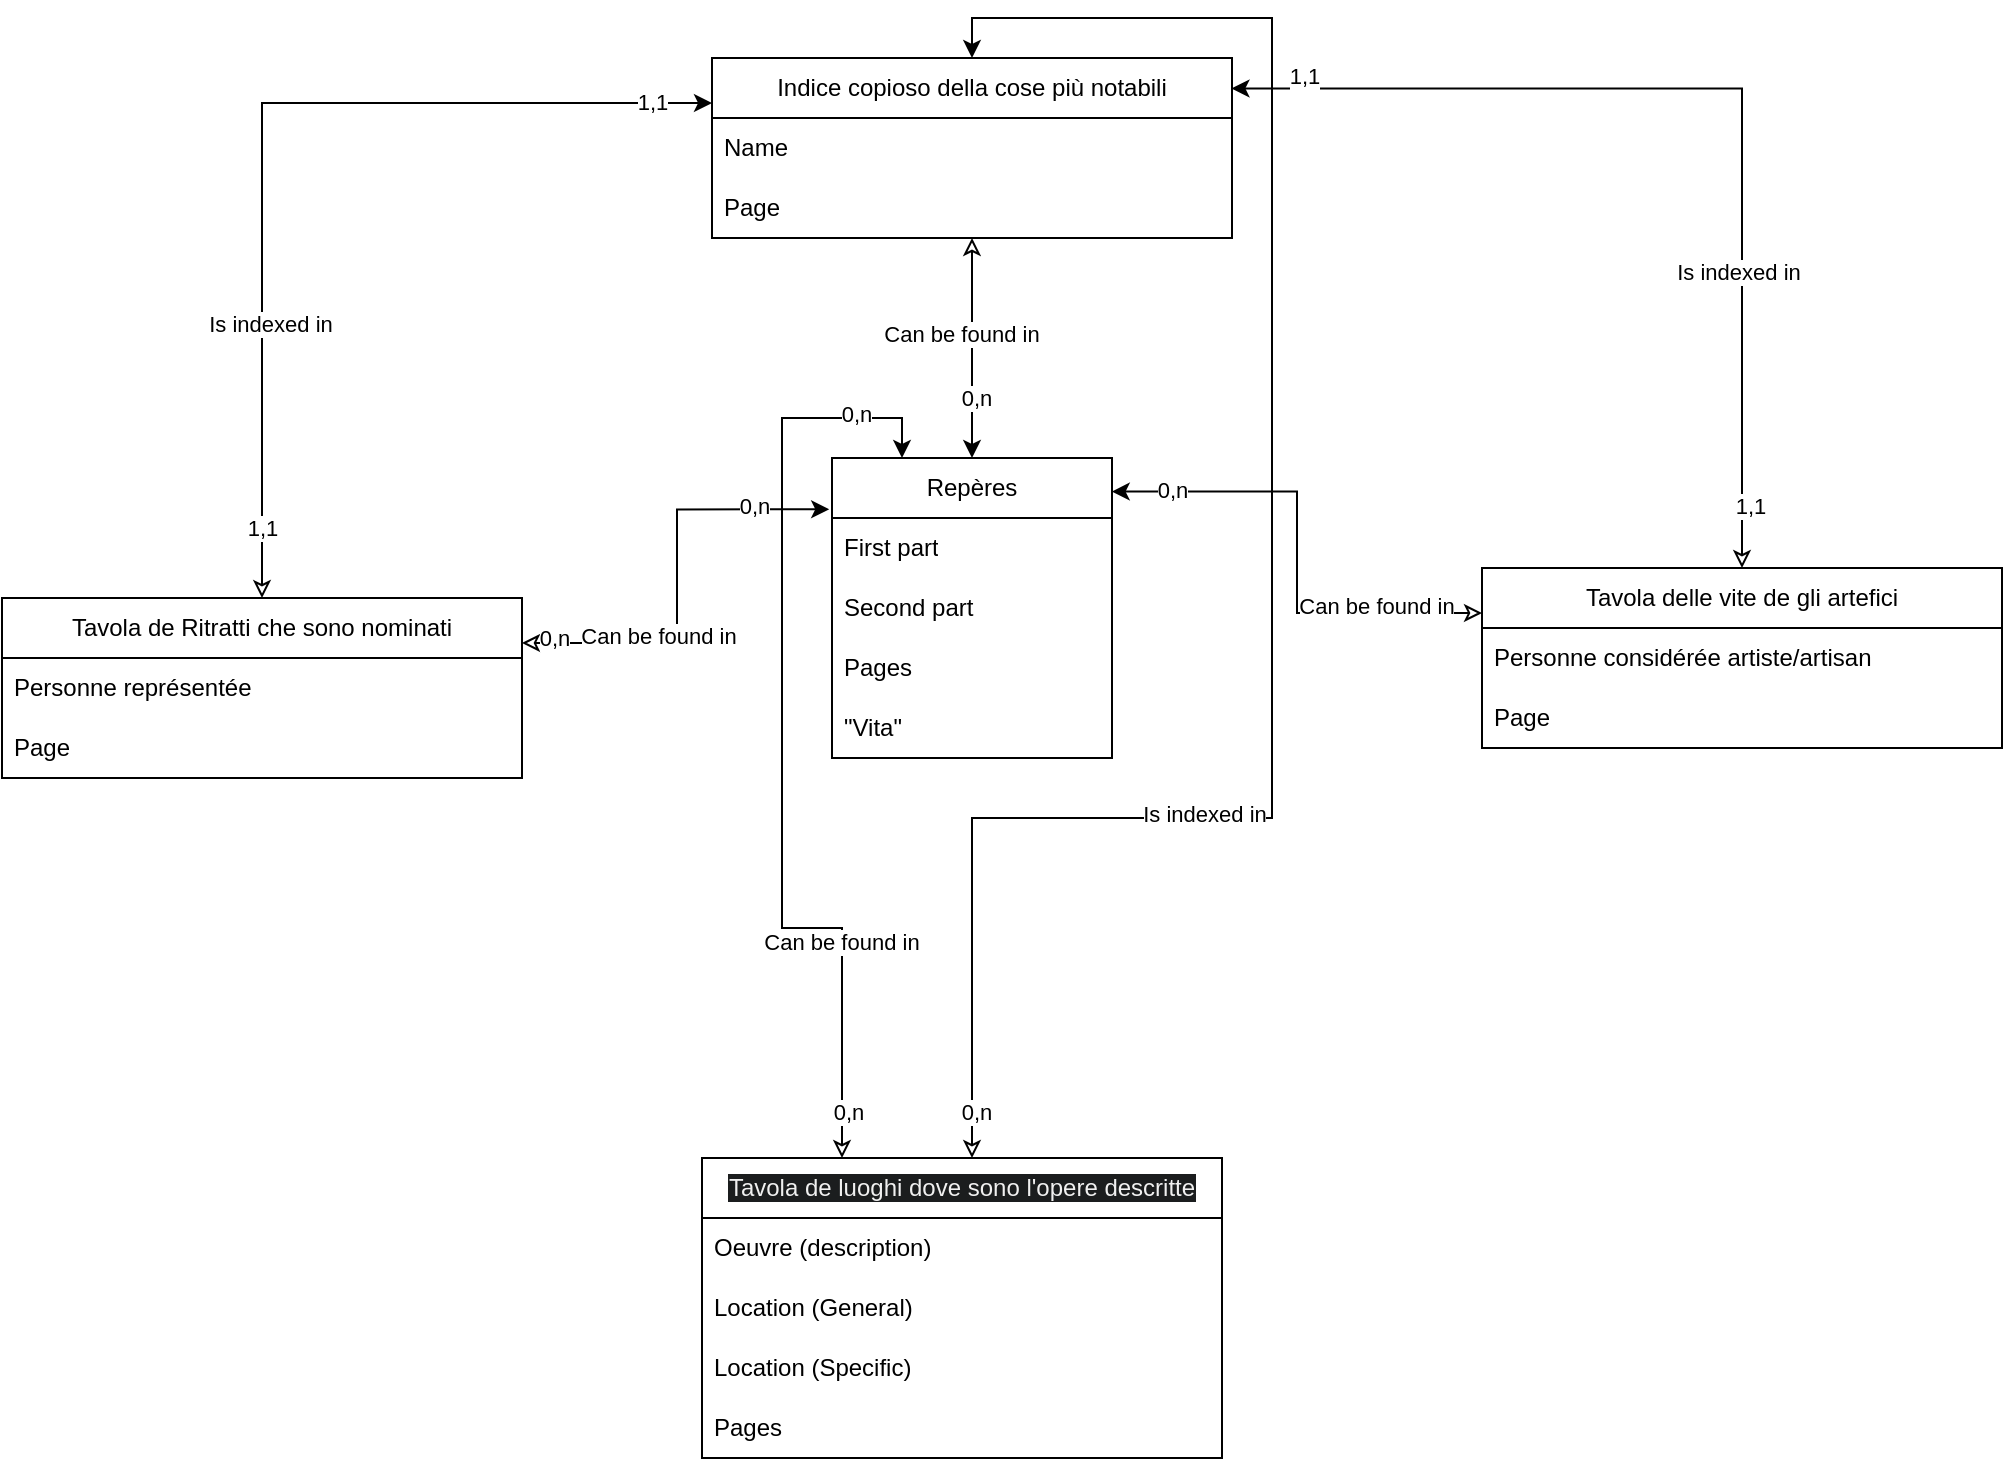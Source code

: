 <mxfile version="24.7.17" pages="2">
  <diagram name="Original_MCD" id="zbgMLOIdyWvdo2cz29zy">
    <mxGraphModel dx="1885" dy="1380" grid="1" gridSize="10" guides="1" tooltips="1" connect="1" arrows="1" fold="1" page="1" pageScale="1" pageWidth="1654" pageHeight="1169" math="0" shadow="0">
      <root>
        <mxCell id="1IPGKusEmB-4JME2bSzw-0" />
        <mxCell id="1IPGKusEmB-4JME2bSzw-1" parent="1IPGKusEmB-4JME2bSzw-0" />
        <mxCell id="1IPGKusEmB-4JME2bSzw-2" value="Repères" style="swimlane;fontStyle=0;childLayout=stackLayout;horizontal=1;startSize=30;horizontalStack=0;resizeParent=1;resizeParentMax=0;resizeLast=0;collapsible=1;marginBottom=0;whiteSpace=wrap;html=1;" parent="1IPGKusEmB-4JME2bSzw-1" vertex="1">
          <mxGeometry x="742" y="444" width="140" height="150" as="geometry" />
        </mxCell>
        <mxCell id="1IPGKusEmB-4JME2bSzw-3" value="First part" style="text;strokeColor=none;fillColor=none;align=left;verticalAlign=middle;spacingLeft=4;spacingRight=4;overflow=hidden;points=[[0,0.5],[1,0.5]];portConstraint=eastwest;rotatable=0;whiteSpace=wrap;html=1;" parent="1IPGKusEmB-4JME2bSzw-2" vertex="1">
          <mxGeometry y="30" width="140" height="30" as="geometry" />
        </mxCell>
        <mxCell id="1IPGKusEmB-4JME2bSzw-4" value="Second part" style="text;strokeColor=none;fillColor=none;align=left;verticalAlign=middle;spacingLeft=4;spacingRight=4;overflow=hidden;points=[[0,0.5],[1,0.5]];portConstraint=eastwest;rotatable=0;whiteSpace=wrap;html=1;" parent="1IPGKusEmB-4JME2bSzw-2" vertex="1">
          <mxGeometry y="60" width="140" height="30" as="geometry" />
        </mxCell>
        <mxCell id="1IPGKusEmB-4JME2bSzw-5" value="Pages" style="text;strokeColor=none;fillColor=none;align=left;verticalAlign=middle;spacingLeft=4;spacingRight=4;overflow=hidden;points=[[0,0.5],[1,0.5]];portConstraint=eastwest;rotatable=0;whiteSpace=wrap;html=1;" parent="1IPGKusEmB-4JME2bSzw-2" vertex="1">
          <mxGeometry y="90" width="140" height="30" as="geometry" />
        </mxCell>
        <mxCell id="8THhAFKIlvipoxMx3lbf-1" value="&quot;Vita&quot;" style="text;strokeColor=none;fillColor=none;align=left;verticalAlign=middle;spacingLeft=4;spacingRight=4;overflow=hidden;points=[[0,0.5],[1,0.5]];portConstraint=eastwest;rotatable=0;whiteSpace=wrap;html=1;" parent="1IPGKusEmB-4JME2bSzw-2" vertex="1">
          <mxGeometry y="120" width="140" height="30" as="geometry" />
        </mxCell>
        <mxCell id="1IPGKusEmB-4JME2bSzw-6" style="edgeStyle=orthogonalEdgeStyle;rounded=0;orthogonalLoop=1;jettySize=auto;html=1;exitX=0.5;exitY=0;exitDx=0;exitDy=0;entryX=0.5;entryY=0;entryDx=0;entryDy=0;startArrow=classic;startFill=0;" parent="1IPGKusEmB-4JME2bSzw-1" target="1IPGKusEmB-4JME2bSzw-40" edge="1">
          <mxGeometry relative="1" as="geometry">
            <mxPoint x="812" y="794" as="sourcePoint" />
            <Array as="points">
              <mxPoint x="812" y="624" />
              <mxPoint x="962" y="624" />
              <mxPoint x="962" y="224" />
              <mxPoint x="812" y="224" />
            </Array>
          </mxGeometry>
        </mxCell>
        <mxCell id="1IPGKusEmB-4JME2bSzw-7" value="Is indexed in" style="edgeLabel;html=1;align=center;verticalAlign=middle;resizable=0;points=[];" parent="1IPGKusEmB-4JME2bSzw-6" vertex="1" connectable="0">
          <mxGeometry x="-0.357" y="2" relative="1" as="geometry">
            <mxPoint as="offset" />
          </mxGeometry>
        </mxCell>
        <mxCell id="1IPGKusEmB-4JME2bSzw-8" value="0,n" style="edgeLabel;html=1;align=center;verticalAlign=middle;resizable=0;points=[];" parent="1IPGKusEmB-4JME2bSzw-6" vertex="1" connectable="0">
          <mxGeometry x="-0.945" y="-2" relative="1" as="geometry">
            <mxPoint y="1" as="offset" />
          </mxGeometry>
        </mxCell>
        <mxCell id="1IPGKusEmB-4JME2bSzw-9" style="edgeStyle=orthogonalEdgeStyle;rounded=0;orthogonalLoop=1;jettySize=auto;html=1;exitX=0.25;exitY=0;exitDx=0;exitDy=0;entryX=0.25;entryY=0;entryDx=0;entryDy=0;startArrow=classic;startFill=0;" parent="1IPGKusEmB-4JME2bSzw-1" target="1IPGKusEmB-4JME2bSzw-2" edge="1">
          <mxGeometry relative="1" as="geometry">
            <Array as="points">
              <mxPoint x="747" y="679" />
              <mxPoint x="717" y="679" />
              <mxPoint x="717" y="424" />
              <mxPoint x="777" y="424" />
            </Array>
            <mxPoint x="747" y="794" as="sourcePoint" />
          </mxGeometry>
        </mxCell>
        <mxCell id="1IPGKusEmB-4JME2bSzw-10" value="Can be found in&amp;nbsp;" style="edgeLabel;html=1;align=center;verticalAlign=middle;resizable=0;points=[];" parent="1IPGKusEmB-4JME2bSzw-9" vertex="1" connectable="0">
          <mxGeometry x="-0.549" y="-1" relative="1" as="geometry">
            <mxPoint as="offset" />
          </mxGeometry>
        </mxCell>
        <mxCell id="1IPGKusEmB-4JME2bSzw-11" value="0,n" style="edgeLabel;html=1;align=center;verticalAlign=middle;resizable=0;points=[];" parent="1IPGKusEmB-4JME2bSzw-9" vertex="1" connectable="0">
          <mxGeometry x="0.82" y="2" relative="1" as="geometry">
            <mxPoint as="offset" />
          </mxGeometry>
        </mxCell>
        <mxCell id="1IPGKusEmB-4JME2bSzw-12" value="0,n" style="edgeLabel;html=1;align=center;verticalAlign=middle;resizable=0;points=[];" parent="1IPGKusEmB-4JME2bSzw-9" vertex="1" connectable="0">
          <mxGeometry x="-0.898" y="-3" relative="1" as="geometry">
            <mxPoint y="1" as="offset" />
          </mxGeometry>
        </mxCell>
        <mxCell id="1IPGKusEmB-4JME2bSzw-13" value="&lt;meta charset=&quot;utf-8&quot;&gt;&lt;span style=&quot;color: rgb(240, 240, 240); font-family: Helvetica; font-size: 12px; font-style: normal; font-variant-ligatures: normal; font-variant-caps: normal; font-weight: 400; letter-spacing: normal; orphans: 2; text-align: center; text-indent: 0px; text-transform: none; widows: 2; word-spacing: 0px; -webkit-text-stroke-width: 0px; white-space: normal; background-color: rgb(27, 29, 30); text-decoration-thickness: initial; text-decoration-style: initial; text-decoration-color: initial; display: inline !important; float: none;&quot;&gt;Tavola de luoghi dove sono l&#39;opere descritte&lt;/span&gt;" style="swimlane;fontStyle=0;childLayout=stackLayout;horizontal=1;startSize=30;horizontalStack=0;resizeParent=1;resizeParentMax=0;resizeLast=0;collapsible=1;marginBottom=0;whiteSpace=wrap;html=1;" parent="1IPGKusEmB-4JME2bSzw-1" vertex="1">
          <mxGeometry x="677" y="794" width="260" height="150" as="geometry" />
        </mxCell>
        <mxCell id="1IPGKusEmB-4JME2bSzw-14" value="Oeuvre (description)" style="text;strokeColor=none;fillColor=none;align=left;verticalAlign=middle;spacingLeft=4;spacingRight=4;overflow=hidden;points=[[0,0.5],[1,0.5]];portConstraint=eastwest;rotatable=0;whiteSpace=wrap;html=1;" parent="1IPGKusEmB-4JME2bSzw-13" vertex="1">
          <mxGeometry y="30" width="260" height="30" as="geometry" />
        </mxCell>
        <mxCell id="1IPGKusEmB-4JME2bSzw-15" value="Location (General)" style="text;strokeColor=none;fillColor=none;align=left;verticalAlign=middle;spacingLeft=4;spacingRight=4;overflow=hidden;points=[[0,0.5],[1,0.5]];portConstraint=eastwest;rotatable=0;whiteSpace=wrap;html=1;" parent="1IPGKusEmB-4JME2bSzw-13" vertex="1">
          <mxGeometry y="60" width="260" height="30" as="geometry" />
        </mxCell>
        <mxCell id="1IPGKusEmB-4JME2bSzw-16" value="Location (Specific)" style="text;strokeColor=none;fillColor=none;align=left;verticalAlign=middle;spacingLeft=4;spacingRight=4;overflow=hidden;points=[[0,0.5],[1,0.5]];portConstraint=eastwest;rotatable=0;whiteSpace=wrap;html=1;" parent="1IPGKusEmB-4JME2bSzw-13" vertex="1">
          <mxGeometry y="90" width="260" height="30" as="geometry" />
        </mxCell>
        <mxCell id="1IPGKusEmB-4JME2bSzw-17" value="Pages" style="text;strokeColor=none;fillColor=none;align=left;verticalAlign=middle;spacingLeft=4;spacingRight=4;overflow=hidden;points=[[0,0.5],[1,0.5]];portConstraint=eastwest;rotatable=0;whiteSpace=wrap;html=1;" parent="1IPGKusEmB-4JME2bSzw-13" vertex="1">
          <mxGeometry y="120" width="260" height="30" as="geometry" />
        </mxCell>
        <mxCell id="1IPGKusEmB-4JME2bSzw-22" value="Tavola delle vite de gli artefici" style="swimlane;fontStyle=0;childLayout=stackLayout;horizontal=1;startSize=30;horizontalStack=0;resizeParent=1;resizeParentMax=0;resizeLast=0;collapsible=1;marginBottom=0;whiteSpace=wrap;html=1;" parent="1IPGKusEmB-4JME2bSzw-1" vertex="1">
          <mxGeometry x="1067" y="499" width="260" height="90" as="geometry" />
        </mxCell>
        <mxCell id="1IPGKusEmB-4JME2bSzw-23" value="Personne considérée artiste/artisan" style="text;strokeColor=none;fillColor=none;align=left;verticalAlign=middle;spacingLeft=4;spacingRight=4;overflow=hidden;points=[[0,0.5],[1,0.5]];portConstraint=eastwest;rotatable=0;whiteSpace=wrap;html=1;" parent="1IPGKusEmB-4JME2bSzw-22" vertex="1">
          <mxGeometry y="30" width="260" height="30" as="geometry" />
        </mxCell>
        <mxCell id="1IPGKusEmB-4JME2bSzw-25" value="Page" style="text;strokeColor=none;fillColor=none;align=left;verticalAlign=middle;spacingLeft=4;spacingRight=4;overflow=hidden;points=[[0,0.5],[1,0.5]];portConstraint=eastwest;rotatable=0;whiteSpace=wrap;html=1;" parent="1IPGKusEmB-4JME2bSzw-22" vertex="1">
          <mxGeometry y="60" width="260" height="30" as="geometry" />
        </mxCell>
        <mxCell id="1IPGKusEmB-4JME2bSzw-26" style="edgeStyle=orthogonalEdgeStyle;rounded=0;orthogonalLoop=1;jettySize=auto;html=1;exitX=0.5;exitY=0;exitDx=0;exitDy=0;entryX=0;entryY=0.25;entryDx=0;entryDy=0;startArrow=classic;startFill=0;" parent="1IPGKusEmB-4JME2bSzw-1" source="1IPGKusEmB-4JME2bSzw-30" target="1IPGKusEmB-4JME2bSzw-40" edge="1">
          <mxGeometry relative="1" as="geometry" />
        </mxCell>
        <mxCell id="1IPGKusEmB-4JME2bSzw-27" value="Is indexed in" style="edgeLabel;html=1;align=center;verticalAlign=middle;resizable=0;points=[];" parent="1IPGKusEmB-4JME2bSzw-26" vertex="1" connectable="0">
          <mxGeometry x="-0.421" y="-4" relative="1" as="geometry">
            <mxPoint as="offset" />
          </mxGeometry>
        </mxCell>
        <mxCell id="1IPGKusEmB-4JME2bSzw-28" value="1,1" style="edgeLabel;html=1;align=center;verticalAlign=middle;resizable=0;points=[];" parent="1IPGKusEmB-4JME2bSzw-26" vertex="1" connectable="0">
          <mxGeometry x="-0.848" relative="1" as="geometry">
            <mxPoint y="1" as="offset" />
          </mxGeometry>
        </mxCell>
        <mxCell id="1IPGKusEmB-4JME2bSzw-29" value="1,1" style="edgeLabel;html=1;align=center;verticalAlign=middle;resizable=0;points=[];" parent="1IPGKusEmB-4JME2bSzw-26" vertex="1" connectable="0">
          <mxGeometry x="0.871" y="1" relative="1" as="geometry">
            <mxPoint as="offset" />
          </mxGeometry>
        </mxCell>
        <mxCell id="1IPGKusEmB-4JME2bSzw-30" value="Tavola de Ritratti che sono nominati" style="swimlane;fontStyle=0;childLayout=stackLayout;horizontal=1;startSize=30;horizontalStack=0;resizeParent=1;resizeParentMax=0;resizeLast=0;collapsible=1;marginBottom=0;whiteSpace=wrap;html=1;" parent="1IPGKusEmB-4JME2bSzw-1" vertex="1">
          <mxGeometry x="327" y="514" width="260" height="90" as="geometry" />
        </mxCell>
        <mxCell id="1IPGKusEmB-4JME2bSzw-31" value="Personne représentée" style="text;strokeColor=none;fillColor=none;align=left;verticalAlign=middle;spacingLeft=4;spacingRight=4;overflow=hidden;points=[[0,0.5],[1,0.5]];portConstraint=eastwest;rotatable=0;whiteSpace=wrap;html=1;" parent="1IPGKusEmB-4JME2bSzw-30" vertex="1">
          <mxGeometry y="30" width="260" height="30" as="geometry" />
        </mxCell>
        <mxCell id="1IPGKusEmB-4JME2bSzw-32" value="Page" style="text;strokeColor=none;fillColor=none;align=left;verticalAlign=middle;spacingLeft=4;spacingRight=4;overflow=hidden;points=[[0,0.5],[1,0.5]];portConstraint=eastwest;rotatable=0;whiteSpace=wrap;html=1;" parent="1IPGKusEmB-4JME2bSzw-30" vertex="1">
          <mxGeometry y="60" width="260" height="30" as="geometry" />
        </mxCell>
        <mxCell id="1IPGKusEmB-4JME2bSzw-33" style="edgeStyle=orthogonalEdgeStyle;rounded=0;orthogonalLoop=1;jettySize=auto;html=1;startArrow=classic;startFill=0;" parent="1IPGKusEmB-4JME2bSzw-1" source="1IPGKusEmB-4JME2bSzw-40" target="1IPGKusEmB-4JME2bSzw-2" edge="1">
          <mxGeometry relative="1" as="geometry" />
        </mxCell>
        <mxCell id="1IPGKusEmB-4JME2bSzw-34" value="Can be found in&amp;nbsp;" style="edgeLabel;html=1;align=center;verticalAlign=middle;resizable=0;points=[];" parent="1IPGKusEmB-4JME2bSzw-33" vertex="1" connectable="0">
          <mxGeometry x="-0.15" y="-4" relative="1" as="geometry">
            <mxPoint y="1" as="offset" />
          </mxGeometry>
        </mxCell>
        <mxCell id="1IPGKusEmB-4JME2bSzw-35" value="0,n" style="edgeLabel;html=1;align=center;verticalAlign=middle;resizable=0;points=[];" parent="1IPGKusEmB-4JME2bSzw-33" vertex="1" connectable="0">
          <mxGeometry x="0.455" y="2" relative="1" as="geometry">
            <mxPoint as="offset" />
          </mxGeometry>
        </mxCell>
        <mxCell id="1IPGKusEmB-4JME2bSzw-40" value="Indice copioso della cose più notabili" style="swimlane;fontStyle=0;childLayout=stackLayout;horizontal=1;startSize=30;horizontalStack=0;resizeParent=1;resizeParentMax=0;resizeLast=0;collapsible=1;marginBottom=0;whiteSpace=wrap;html=1;" parent="1IPGKusEmB-4JME2bSzw-1" vertex="1">
          <mxGeometry x="682" y="244" width="260" height="90" as="geometry" />
        </mxCell>
        <mxCell id="1IPGKusEmB-4JME2bSzw-41" value="Name" style="text;strokeColor=none;fillColor=none;align=left;verticalAlign=middle;spacingLeft=4;spacingRight=4;overflow=hidden;points=[[0,0.5],[1,0.5]];portConstraint=eastwest;rotatable=0;whiteSpace=wrap;html=1;" parent="1IPGKusEmB-4JME2bSzw-40" vertex="1">
          <mxGeometry y="30" width="260" height="30" as="geometry" />
        </mxCell>
        <mxCell id="1IPGKusEmB-4JME2bSzw-43" value="Page" style="text;strokeColor=none;fillColor=none;align=left;verticalAlign=middle;spacingLeft=4;spacingRight=4;overflow=hidden;points=[[0,0.5],[1,0.5]];portConstraint=eastwest;rotatable=0;whiteSpace=wrap;html=1;" parent="1IPGKusEmB-4JME2bSzw-40" vertex="1">
          <mxGeometry y="60" width="260" height="30" as="geometry" />
        </mxCell>
        <mxCell id="1IPGKusEmB-4JME2bSzw-44" style="edgeStyle=orthogonalEdgeStyle;rounded=0;orthogonalLoop=1;jettySize=auto;html=1;exitX=0.5;exitY=0;exitDx=0;exitDy=0;entryX=0.999;entryY=0.169;entryDx=0;entryDy=0;entryPerimeter=0;startArrow=classic;startFill=0;" parent="1IPGKusEmB-4JME2bSzw-1" source="1IPGKusEmB-4JME2bSzw-22" target="1IPGKusEmB-4JME2bSzw-40" edge="1">
          <mxGeometry relative="1" as="geometry" />
        </mxCell>
        <mxCell id="1IPGKusEmB-4JME2bSzw-45" value="Is indexed in" style="edgeLabel;html=1;align=center;verticalAlign=middle;resizable=0;points=[];" parent="1IPGKusEmB-4JME2bSzw-44" vertex="1" connectable="0">
          <mxGeometry x="-0.4" y="2" relative="1" as="geometry">
            <mxPoint as="offset" />
          </mxGeometry>
        </mxCell>
        <mxCell id="1IPGKusEmB-4JME2bSzw-46" value="1,1" style="edgeLabel;html=1;align=center;verticalAlign=middle;resizable=0;points=[];" parent="1IPGKusEmB-4JME2bSzw-44" vertex="1" connectable="0">
          <mxGeometry x="-0.871" y="-4" relative="1" as="geometry">
            <mxPoint y="1" as="offset" />
          </mxGeometry>
        </mxCell>
        <mxCell id="1IPGKusEmB-4JME2bSzw-47" value="1,1" style="edgeLabel;html=1;align=center;verticalAlign=middle;resizable=0;points=[];" parent="1IPGKusEmB-4JME2bSzw-44" vertex="1" connectable="0">
          <mxGeometry x="0.855" y="-6" relative="1" as="geometry">
            <mxPoint as="offset" />
          </mxGeometry>
        </mxCell>
        <mxCell id="1IPGKusEmB-4JME2bSzw-48" style="edgeStyle=orthogonalEdgeStyle;rounded=0;orthogonalLoop=1;jettySize=auto;html=1;exitX=1;exitY=0.25;exitDx=0;exitDy=0;entryX=-0.01;entryY=0.171;entryDx=0;entryDy=0;entryPerimeter=0;startArrow=classic;startFill=0;" parent="1IPGKusEmB-4JME2bSzw-1" source="1IPGKusEmB-4JME2bSzw-30" target="1IPGKusEmB-4JME2bSzw-2" edge="1">
          <mxGeometry relative="1" as="geometry" />
        </mxCell>
        <mxCell id="1IPGKusEmB-4JME2bSzw-49" value="Can be found in" style="edgeLabel;html=1;align=center;verticalAlign=middle;resizable=0;points=[];" parent="1IPGKusEmB-4JME2bSzw-48" vertex="1" connectable="0">
          <mxGeometry x="-0.389" y="4" relative="1" as="geometry">
            <mxPoint as="offset" />
          </mxGeometry>
        </mxCell>
        <mxCell id="1IPGKusEmB-4JME2bSzw-50" value="0,n" style="edgeLabel;html=1;align=center;verticalAlign=middle;resizable=0;points=[];" parent="1IPGKusEmB-4JME2bSzw-48" vertex="1" connectable="0">
          <mxGeometry x="0.649" y="2" relative="1" as="geometry">
            <mxPoint x="1" as="offset" />
          </mxGeometry>
        </mxCell>
        <mxCell id="1IPGKusEmB-4JME2bSzw-51" value="0,n" style="edgeLabel;html=1;align=center;verticalAlign=middle;resizable=0;points=[];" parent="1IPGKusEmB-4JME2bSzw-48" vertex="1" connectable="0">
          <mxGeometry x="-0.844" y="3" relative="1" as="geometry">
            <mxPoint x="-1" as="offset" />
          </mxGeometry>
        </mxCell>
        <mxCell id="1IPGKusEmB-4JME2bSzw-52" style="edgeStyle=orthogonalEdgeStyle;rounded=0;orthogonalLoop=1;jettySize=auto;html=1;exitX=0;exitY=0.25;exitDx=0;exitDy=0;entryX=0.999;entryY=0.112;entryDx=0;entryDy=0;entryPerimeter=0;startArrow=classic;startFill=0;" parent="1IPGKusEmB-4JME2bSzw-1" source="1IPGKusEmB-4JME2bSzw-22" target="1IPGKusEmB-4JME2bSzw-2" edge="1">
          <mxGeometry relative="1" as="geometry" />
        </mxCell>
        <mxCell id="1IPGKusEmB-4JME2bSzw-53" value="Can be found in" style="edgeLabel;html=1;align=center;verticalAlign=middle;resizable=0;points=[];" parent="1IPGKusEmB-4JME2bSzw-52" vertex="1" connectable="0">
          <mxGeometry x="-0.57" y="-4" relative="1" as="geometry">
            <mxPoint as="offset" />
          </mxGeometry>
        </mxCell>
        <mxCell id="1IPGKusEmB-4JME2bSzw-54" value="0,n" style="edgeLabel;html=1;align=center;verticalAlign=middle;resizable=0;points=[];" parent="1IPGKusEmB-4JME2bSzw-52" vertex="1" connectable="0">
          <mxGeometry x="0.756" y="-1" relative="1" as="geometry">
            <mxPoint as="offset" />
          </mxGeometry>
        </mxCell>
      </root>
    </mxGraphModel>
  </diagram>
  <diagram id="TwP-9XNSwD_LAmmrijmL" name="Original_MLD">
    <mxGraphModel dx="754" dy="552" grid="1" gridSize="10" guides="1" tooltips="1" connect="1" arrows="1" fold="1" page="1" pageScale="1" pageWidth="1654" pageHeight="1169" math="0" shadow="0">
      <root>
        <mxCell id="0" />
        <mxCell id="1" parent="0" />
        <mxCell id="0QVIQYKZnaGji8rnq_gc-7" style="edgeStyle=orthogonalEdgeStyle;rounded=0;orthogonalLoop=1;jettySize=auto;html=1;exitX=1;exitY=0.5;exitDx=0;exitDy=0;startArrow=classic;startFill=0;entryX=1;entryY=0.5;entryDx=0;entryDy=0;" parent="1" source="A-Sq--vkPN-Wha185jc0-28" target="A-Sq--vkPN-Wha185jc0-18" edge="1">
          <mxGeometry relative="1" as="geometry">
            <mxPoint x="835" y="780" as="sourcePoint" />
            <mxPoint x="940" y="230" as="targetPoint" />
            <Array as="points">
              <mxPoint x="1000" y="865" />
              <mxPoint x="1000" y="610" />
              <mxPoint x="930" y="610" />
              <mxPoint x="930" y="220" />
              <mxPoint x="920" y="220" />
              <mxPoint x="920" y="195" />
            </Array>
          </mxGeometry>
        </mxCell>
        <mxCell id="0QVIQYKZnaGji8rnq_gc-10" value="Is indexed in" style="edgeLabel;html=1;align=center;verticalAlign=middle;resizable=0;points=[];" parent="0QVIQYKZnaGji8rnq_gc-7" vertex="1" connectable="0">
          <mxGeometry x="-0.357" y="2" relative="1" as="geometry">
            <mxPoint y="131" as="offset" />
          </mxGeometry>
        </mxCell>
        <mxCell id="0QVIQYKZnaGji8rnq_gc-41" value="0,n" style="edgeLabel;html=1;align=center;verticalAlign=middle;resizable=0;points=[];" parent="0QVIQYKZnaGji8rnq_gc-7" vertex="1" connectable="0">
          <mxGeometry x="-0.945" y="-2" relative="1" as="geometry">
            <mxPoint y="1" as="offset" />
          </mxGeometry>
        </mxCell>
        <mxCell id="0QVIQYKZnaGji8rnq_gc-17" style="edgeStyle=orthogonalEdgeStyle;rounded=0;orthogonalLoop=1;jettySize=auto;html=1;exitX=0;exitY=0.5;exitDx=0;exitDy=0;entryX=0;entryY=0.5;entryDx=0;entryDy=0;startArrow=classic;startFill=0;" parent="1" source="A-Sq--vkPN-Wha185jc0-31" target="A-Sq--vkPN-Wha185jc0-87" edge="1">
          <mxGeometry relative="1" as="geometry">
            <Array as="points">
              <mxPoint x="550" y="955" />
              <mxPoint x="550" y="675" />
              <mxPoint x="650" y="675" />
              <mxPoint x="650" y="555" />
            </Array>
            <mxPoint x="710" y="790" as="sourcePoint" />
            <mxPoint x="740" y="440" as="targetPoint" />
          </mxGeometry>
        </mxCell>
        <mxCell id="0QVIQYKZnaGji8rnq_gc-18" value="Can be found in&amp;nbsp;" style="edgeLabel;html=1;align=center;verticalAlign=middle;resizable=0;points=[];" parent="0QVIQYKZnaGji8rnq_gc-17" vertex="1" connectable="0">
          <mxGeometry x="-0.549" y="-1" relative="1" as="geometry">
            <mxPoint x="9" y="-112" as="offset" />
          </mxGeometry>
        </mxCell>
        <mxCell id="0QVIQYKZnaGji8rnq_gc-39" value="0,n" style="edgeLabel;html=1;align=center;verticalAlign=middle;resizable=0;points=[];" parent="0QVIQYKZnaGji8rnq_gc-17" vertex="1" connectable="0">
          <mxGeometry x="0.82" y="2" relative="1" as="geometry">
            <mxPoint y="-8" as="offset" />
          </mxGeometry>
        </mxCell>
        <mxCell id="0QVIQYKZnaGji8rnq_gc-42" value="0,n" style="edgeLabel;html=1;align=center;verticalAlign=middle;resizable=0;points=[];" parent="0QVIQYKZnaGji8rnq_gc-17" vertex="1" connectable="0">
          <mxGeometry x="-0.898" y="-3" relative="1" as="geometry">
            <mxPoint y="1" as="offset" />
          </mxGeometry>
        </mxCell>
        <mxCell id="0QVIQYKZnaGji8rnq_gc-31" style="edgeStyle=orthogonalEdgeStyle;rounded=0;orthogonalLoop=1;jettySize=auto;html=1;exitX=1;exitY=0.5;exitDx=0;exitDy=0;entryX=0;entryY=0.5;entryDx=0;entryDy=0;startArrow=classic;startFill=1;endArrow=none;endFill=0;" parent="1" source="A-Sq--vkPN-Wha185jc0-50" target="A-Sq--vkPN-Wha185jc0-77" edge="1">
          <mxGeometry relative="1" as="geometry">
            <mxPoint x="1225" y="495" as="sourcePoint" />
            <mxPoint x="1487.49" y="571.9" as="targetPoint" />
            <Array as="points">
              <mxPoint x="1360" y="614" />
              <mxPoint x="1360" y="750" />
              <mxPoint x="1420" y="750" />
              <mxPoint x="1420" y="665" />
            </Array>
          </mxGeometry>
        </mxCell>
        <mxCell id="0QVIQYKZnaGji8rnq_gc-33" value="Is indexed as a..." style="edgeLabel;html=1;align=center;verticalAlign=middle;resizable=0;points=[];" parent="0QVIQYKZnaGji8rnq_gc-31" vertex="1" connectable="0">
          <mxGeometry x="-0.164" relative="1" as="geometry">
            <mxPoint as="offset" />
          </mxGeometry>
        </mxCell>
        <mxCell id="0QVIQYKZnaGji8rnq_gc-46" value="1,n" style="edgeLabel;html=1;align=center;verticalAlign=middle;resizable=0;points=[];" parent="0QVIQYKZnaGji8rnq_gc-31" vertex="1" connectable="0">
          <mxGeometry x="0.794" y="-3" relative="1" as="geometry">
            <mxPoint as="offset" />
          </mxGeometry>
        </mxCell>
        <mxCell id="0QVIQYKZnaGji8rnq_gc-47" value="1,n" style="edgeLabel;html=1;align=center;verticalAlign=middle;resizable=0;points=[];" parent="0QVIQYKZnaGji8rnq_gc-31" vertex="1" connectable="0">
          <mxGeometry x="-0.872" y="1" relative="1" as="geometry">
            <mxPoint y="-1" as="offset" />
          </mxGeometry>
        </mxCell>
        <mxCell id="0QVIQYKZnaGji8rnq_gc-5" style="edgeStyle=orthogonalEdgeStyle;rounded=0;orthogonalLoop=1;jettySize=auto;html=1;entryX=0;entryY=0.5;entryDx=0;entryDy=0;startArrow=classic;startFill=0;exitX=0;exitY=0.5;exitDx=0;exitDy=0;" parent="1" source="A-Sq--vkPN-Wha185jc0-5" target="A-Sq--vkPN-Wha185jc0-18" edge="1">
          <mxGeometry relative="1" as="geometry">
            <mxPoint x="380" y="400" as="sourcePoint" />
            <mxPoint x="645" y="285" as="targetPoint" />
          </mxGeometry>
        </mxCell>
        <mxCell id="0QVIQYKZnaGji8rnq_gc-8" value="Is indexed in" style="edgeLabel;html=1;align=center;verticalAlign=middle;resizable=0;points=[];" parent="0QVIQYKZnaGji8rnq_gc-5" vertex="1" connectable="0">
          <mxGeometry x="-0.421" y="-4" relative="1" as="geometry">
            <mxPoint as="offset" />
          </mxGeometry>
        </mxCell>
        <mxCell id="0QVIQYKZnaGji8rnq_gc-44" value="1,1" style="edgeLabel;html=1;align=center;verticalAlign=middle;resizable=0;points=[];" parent="0QVIQYKZnaGji8rnq_gc-5" vertex="1" connectable="0">
          <mxGeometry x="-0.848" relative="1" as="geometry">
            <mxPoint y="1" as="offset" />
          </mxGeometry>
        </mxCell>
        <mxCell id="0QVIQYKZnaGji8rnq_gc-45" value="1,1" style="edgeLabel;html=1;align=center;verticalAlign=middle;resizable=0;points=[];" parent="0QVIQYKZnaGji8rnq_gc-5" vertex="1" connectable="0">
          <mxGeometry x="0.871" y="1" relative="1" as="geometry">
            <mxPoint as="offset" />
          </mxGeometry>
        </mxCell>
        <mxCell id="0QVIQYKZnaGji8rnq_gc-19" style="edgeStyle=orthogonalEdgeStyle;rounded=0;orthogonalLoop=1;jettySize=auto;html=1;exitX=1;exitY=0.5;exitDx=0;exitDy=0;entryX=1;entryY=0.5;entryDx=0;entryDy=0;" parent="1" source="A-Sq--vkPN-Wha185jc0-21" target="A-Sq--vkPN-Wha185jc0-87" edge="1">
          <mxGeometry relative="1" as="geometry">
            <mxPoint x="775" y="330" as="sourcePoint" />
            <mxPoint x="775.0" y="440" as="targetPoint" />
            <Array as="points">
              <mxPoint x="910" y="225" />
              <mxPoint x="910" y="555" />
            </Array>
          </mxGeometry>
        </mxCell>
        <mxCell id="0QVIQYKZnaGji8rnq_gc-20" value="Can be found in&amp;nbsp;" style="edgeLabel;html=1;align=center;verticalAlign=middle;resizable=0;points=[];" parent="0QVIQYKZnaGji8rnq_gc-19" vertex="1" connectable="0">
          <mxGeometry x="-0.15" y="-4" relative="1" as="geometry">
            <mxPoint y="1" as="offset" />
          </mxGeometry>
        </mxCell>
        <mxCell id="0QVIQYKZnaGji8rnq_gc-40" value="0,n" style="edgeLabel;html=1;align=center;verticalAlign=middle;resizable=0;points=[];" parent="0QVIQYKZnaGji8rnq_gc-19" vertex="1" connectable="0">
          <mxGeometry x="0.455" y="2" relative="1" as="geometry">
            <mxPoint as="offset" />
          </mxGeometry>
        </mxCell>
        <mxCell id="0QVIQYKZnaGji8rnq_gc-6" style="edgeStyle=orthogonalEdgeStyle;rounded=0;orthogonalLoop=1;jettySize=auto;html=1;exitX=0.5;exitY=0;exitDx=0;exitDy=0;entryX=1;entryY=0.5;entryDx=0;entryDy=0;startArrow=none;startFill=0;endArrow=none;endFill=0;" parent="1" source="A-Sq--vkPN-Wha185jc0-43" target="A-Sq--vkPN-Wha185jc0-18" edge="1">
          <mxGeometry relative="1" as="geometry">
            <mxPoint x="1160" y="495" as="sourcePoint" />
            <mxPoint x="904.74" y="255.21" as="targetPoint" />
          </mxGeometry>
        </mxCell>
        <mxCell id="0QVIQYKZnaGji8rnq_gc-9" value="Is indexed in" style="edgeLabel;html=1;align=center;verticalAlign=middle;resizable=0;points=[];" parent="0QVIQYKZnaGji8rnq_gc-6" vertex="1" connectable="0">
          <mxGeometry x="-0.4" y="2" relative="1" as="geometry">
            <mxPoint as="offset" />
          </mxGeometry>
        </mxCell>
        <mxCell id="0QVIQYKZnaGji8rnq_gc-35" value="1,1" style="edgeLabel;html=1;align=center;verticalAlign=middle;resizable=0;points=[];" parent="0QVIQYKZnaGji8rnq_gc-6" vertex="1" connectable="0">
          <mxGeometry x="-0.871" y="-4" relative="1" as="geometry">
            <mxPoint y="1" as="offset" />
          </mxGeometry>
        </mxCell>
        <mxCell id="0QVIQYKZnaGji8rnq_gc-36" value="1,1" style="edgeLabel;html=1;align=center;verticalAlign=middle;resizable=0;points=[];" parent="0QVIQYKZnaGji8rnq_gc-6" vertex="1" connectable="0">
          <mxGeometry x="0.855" y="-6" relative="1" as="geometry">
            <mxPoint as="offset" />
          </mxGeometry>
        </mxCell>
        <mxCell id="0QVIQYKZnaGji8rnq_gc-13" style="edgeStyle=orthogonalEdgeStyle;rounded=0;orthogonalLoop=1;jettySize=auto;html=1;exitX=1;exitY=0.5;exitDx=0;exitDy=0;entryX=0;entryY=0.5;entryDx=0;entryDy=0;startArrow=classic;startFill=0;" parent="1" source="A-Sq--vkPN-Wha185jc0-8" target="A-Sq--vkPN-Wha185jc0-87" edge="1">
          <mxGeometry relative="1" as="geometry">
            <mxPoint x="550" y="532.5" as="sourcePoint" />
            <mxPoint x="703.6" y="460.52" as="targetPoint" />
            <Array as="points">
              <mxPoint x="510" y="395" />
              <mxPoint x="510" y="461" />
              <mxPoint x="620" y="461" />
              <mxPoint x="620" y="555" />
            </Array>
          </mxGeometry>
        </mxCell>
        <mxCell id="0QVIQYKZnaGji8rnq_gc-14" value="Can be found in" style="edgeLabel;html=1;align=center;verticalAlign=middle;resizable=0;points=[];" parent="0QVIQYKZnaGji8rnq_gc-13" vertex="1" connectable="0">
          <mxGeometry x="-0.389" y="4" relative="1" as="geometry">
            <mxPoint as="offset" />
          </mxGeometry>
        </mxCell>
        <mxCell id="0QVIQYKZnaGji8rnq_gc-38" value="0,n" style="edgeLabel;html=1;align=center;verticalAlign=middle;resizable=0;points=[];" parent="0QVIQYKZnaGji8rnq_gc-13" vertex="1" connectable="0">
          <mxGeometry x="0.649" y="2" relative="1" as="geometry">
            <mxPoint x="1" as="offset" />
          </mxGeometry>
        </mxCell>
        <mxCell id="0QVIQYKZnaGji8rnq_gc-43" value="0,n" style="edgeLabel;html=1;align=center;verticalAlign=middle;resizable=0;points=[];" parent="0QVIQYKZnaGji8rnq_gc-13" vertex="1" connectable="0">
          <mxGeometry x="-0.844" y="3" relative="1" as="geometry">
            <mxPoint x="-1" as="offset" />
          </mxGeometry>
        </mxCell>
        <mxCell id="0QVIQYKZnaGji8rnq_gc-15" style="edgeStyle=orthogonalEdgeStyle;rounded=0;orthogonalLoop=1;jettySize=auto;html=1;exitX=0;exitY=0.5;exitDx=0;exitDy=0;entryX=1;entryY=0.5;entryDx=0;entryDy=0;startArrow=classic;startFill=0;" parent="1" source="A-Sq--vkPN-Wha185jc0-56" target="A-Sq--vkPN-Wha185jc0-87" edge="1">
          <mxGeometry relative="1" as="geometry">
            <mxPoint x="1030" y="525" as="sourcePoint" />
            <mxPoint x="844.86" y="453.44" as="targetPoint" />
          </mxGeometry>
        </mxCell>
        <mxCell id="0QVIQYKZnaGji8rnq_gc-16" value="Can be found in" style="edgeLabel;html=1;align=center;verticalAlign=middle;resizable=0;points=[];" parent="0QVIQYKZnaGji8rnq_gc-15" vertex="1" connectable="0">
          <mxGeometry x="-0.57" y="-4" relative="1" as="geometry">
            <mxPoint as="offset" />
          </mxGeometry>
        </mxCell>
        <mxCell id="0QVIQYKZnaGji8rnq_gc-37" value="0,n" style="edgeLabel;html=1;align=center;verticalAlign=middle;resizable=0;points=[];" parent="0QVIQYKZnaGji8rnq_gc-15" vertex="1" connectable="0">
          <mxGeometry x="0.756" y="-1" relative="1" as="geometry">
            <mxPoint as="offset" />
          </mxGeometry>
        </mxCell>
        <mxCell id="A-Sq--vkPN-Wha185jc0-1" value="Tavola di Ritratti che sono nominati" style="shape=table;startSize=30;container=1;collapsible=1;childLayout=tableLayout;fixedRows=1;rowLines=0;fontStyle=1;align=center;resizeLast=1;html=1;" parent="1" vertex="1">
          <mxGeometry x="270" y="290" width="220.0" height="150" as="geometry" />
        </mxCell>
        <mxCell id="A-Sq--vkPN-Wha185jc0-2" value="" style="shape=tableRow;horizontal=0;startSize=0;swimlaneHead=0;swimlaneBody=0;fillColor=none;collapsible=0;dropTarget=0;points=[[0,0.5],[1,0.5]];portConstraint=eastwest;top=0;left=0;right=0;bottom=1;" parent="A-Sq--vkPN-Wha185jc0-1" vertex="1">
          <mxGeometry y="30" width="220.0" height="30" as="geometry" />
        </mxCell>
        <mxCell id="A-Sq--vkPN-Wha185jc0-3" value="PK" style="shape=partialRectangle;connectable=0;fillColor=none;top=0;left=0;bottom=0;right=0;fontStyle=1;overflow=hidden;whiteSpace=wrap;html=1;" parent="A-Sq--vkPN-Wha185jc0-2" vertex="1">
          <mxGeometry width="60" height="30" as="geometry">
            <mxRectangle width="60" height="30" as="alternateBounds" />
          </mxGeometry>
        </mxCell>
        <mxCell id="A-Sq--vkPN-Wha185jc0-4" value="R" style="shape=partialRectangle;connectable=0;fillColor=none;top=0;left=0;bottom=0;right=0;align=left;spacingLeft=6;fontStyle=5;overflow=hidden;whiteSpace=wrap;html=1;" parent="A-Sq--vkPN-Wha185jc0-2" vertex="1">
          <mxGeometry x="60" width="160.0" height="30" as="geometry">
            <mxRectangle width="160.0" height="30" as="alternateBounds" />
          </mxGeometry>
        </mxCell>
        <mxCell id="A-Sq--vkPN-Wha185jc0-5" value="" style="shape=tableRow;horizontal=0;startSize=0;swimlaneHead=0;swimlaneBody=0;fillColor=none;collapsible=0;dropTarget=0;points=[[0,0.5],[1,0.5]];portConstraint=eastwest;top=0;left=0;right=0;bottom=0;" parent="A-Sq--vkPN-Wha185jc0-1" vertex="1">
          <mxGeometry y="60" width="220.0" height="30" as="geometry" />
        </mxCell>
        <mxCell id="A-Sq--vkPN-Wha185jc0-6" value="FK_Co" style="shape=partialRectangle;connectable=0;fillColor=none;top=0;left=0;bottom=0;right=0;editable=1;overflow=hidden;whiteSpace=wrap;html=1;" parent="A-Sq--vkPN-Wha185jc0-5" vertex="1">
          <mxGeometry width="60" height="30" as="geometry">
            <mxRectangle width="60" height="30" as="alternateBounds" />
          </mxGeometry>
        </mxCell>
        <mxCell id="A-Sq--vkPN-Wha185jc0-7" value="Name" style="shape=partialRectangle;connectable=0;fillColor=none;top=0;left=0;bottom=0;right=0;align=left;spacingLeft=6;overflow=hidden;whiteSpace=wrap;html=1;" parent="A-Sq--vkPN-Wha185jc0-5" vertex="1">
          <mxGeometry x="60" width="160.0" height="30" as="geometry">
            <mxRectangle width="160.0" height="30" as="alternateBounds" />
          </mxGeometry>
        </mxCell>
        <mxCell id="A-Sq--vkPN-Wha185jc0-8" value="" style="shape=tableRow;horizontal=0;startSize=0;swimlaneHead=0;swimlaneBody=0;fillColor=none;collapsible=0;dropTarget=0;points=[[0,0.5],[1,0.5]];portConstraint=eastwest;top=0;left=0;right=0;bottom=0;" parent="A-Sq--vkPN-Wha185jc0-1" vertex="1">
          <mxGeometry y="90" width="220.0" height="30" as="geometry" />
        </mxCell>
        <mxCell id="A-Sq--vkPN-Wha185jc0-9" value="FK_P" style="shape=partialRectangle;connectable=0;fillColor=none;top=0;left=0;bottom=0;right=0;editable=1;overflow=hidden;whiteSpace=wrap;html=1;" parent="A-Sq--vkPN-Wha185jc0-8" vertex="1">
          <mxGeometry width="60" height="30" as="geometry">
            <mxRectangle width="60" height="30" as="alternateBounds" />
          </mxGeometry>
        </mxCell>
        <mxCell id="A-Sq--vkPN-Wha185jc0-10" value="Page" style="shape=partialRectangle;connectable=0;fillColor=none;top=0;left=0;bottom=0;right=0;align=left;spacingLeft=6;overflow=hidden;whiteSpace=wrap;html=1;" parent="A-Sq--vkPN-Wha185jc0-8" vertex="1">
          <mxGeometry x="60" width="160.0" height="30" as="geometry">
            <mxRectangle width="160.0" height="30" as="alternateBounds" />
          </mxGeometry>
        </mxCell>
        <mxCell id="A-Sq--vkPN-Wha185jc0-93" style="shape=tableRow;horizontal=0;startSize=0;swimlaneHead=0;swimlaneBody=0;fillColor=none;collapsible=0;dropTarget=0;points=[[0,0.5],[1,0.5]];portConstraint=eastwest;top=0;left=0;right=0;bottom=0;" parent="A-Sq--vkPN-Wha185jc0-1" vertex="1">
          <mxGeometry y="120" width="220.0" height="30" as="geometry" />
        </mxCell>
        <mxCell id="A-Sq--vkPN-Wha185jc0-94" value="FK_S" style="shape=partialRectangle;connectable=0;fillColor=none;top=0;left=0;bottom=0;right=0;editable=1;overflow=hidden;whiteSpace=wrap;html=1;" parent="A-Sq--vkPN-Wha185jc0-93" vertex="1">
          <mxGeometry width="60" height="30" as="geometry">
            <mxRectangle width="60" height="30" as="alternateBounds" />
          </mxGeometry>
        </mxCell>
        <mxCell id="A-Sq--vkPN-Wha185jc0-95" value="Section" style="shape=partialRectangle;connectable=0;fillColor=none;top=0;left=0;bottom=0;right=0;align=left;spacingLeft=6;overflow=hidden;whiteSpace=wrap;html=1;" parent="A-Sq--vkPN-Wha185jc0-93" vertex="1">
          <mxGeometry x="60" width="160.0" height="30" as="geometry">
            <mxRectangle width="160.0" height="30" as="alternateBounds" />
          </mxGeometry>
        </mxCell>
        <mxCell id="A-Sq--vkPN-Wha185jc0-14" value="Indice copioso delle cose più notabili" style="shape=table;startSize=30;container=1;collapsible=1;childLayout=tableLayout;fixedRows=1;rowLines=0;fontStyle=1;align=center;resizeLast=1;html=1;" parent="1" vertex="1">
          <mxGeometry x="580" y="120" width="310" height="200" as="geometry" />
        </mxCell>
        <mxCell id="A-Sq--vkPN-Wha185jc0-15" value="" style="shape=tableRow;horizontal=0;startSize=0;swimlaneHead=0;swimlaneBody=0;fillColor=none;collapsible=0;dropTarget=0;points=[[0,0.5],[1,0.5]];portConstraint=eastwest;top=0;left=0;right=0;bottom=1;" parent="A-Sq--vkPN-Wha185jc0-14" vertex="1">
          <mxGeometry y="30" width="310" height="30" as="geometry" />
        </mxCell>
        <mxCell id="A-Sq--vkPN-Wha185jc0-16" value="PK" style="shape=partialRectangle;connectable=0;fillColor=none;top=0;left=0;bottom=0;right=0;fontStyle=1;overflow=hidden;whiteSpace=wrap;html=1;" parent="A-Sq--vkPN-Wha185jc0-15" vertex="1">
          <mxGeometry width="120" height="30" as="geometry">
            <mxRectangle width="120" height="30" as="alternateBounds" />
          </mxGeometry>
        </mxCell>
        <mxCell id="A-Sq--vkPN-Wha185jc0-17" value="Co" style="shape=partialRectangle;connectable=0;fillColor=none;top=0;left=0;bottom=0;right=0;align=left;spacingLeft=6;fontStyle=5;overflow=hidden;whiteSpace=wrap;html=1;" parent="A-Sq--vkPN-Wha185jc0-15" vertex="1">
          <mxGeometry x="120" width="190" height="30" as="geometry">
            <mxRectangle width="190" height="30" as="alternateBounds" />
          </mxGeometry>
        </mxCell>
        <mxCell id="A-Sq--vkPN-Wha185jc0-18" value="" style="shape=tableRow;horizontal=0;startSize=0;swimlaneHead=0;swimlaneBody=0;fillColor=none;collapsible=0;dropTarget=0;points=[[0,0.5],[1,0.5]];portConstraint=eastwest;top=0;left=0;right=0;bottom=0;" parent="A-Sq--vkPN-Wha185jc0-14" vertex="1">
          <mxGeometry y="60" width="310" height="50" as="geometry" />
        </mxCell>
        <mxCell id="A-Sq--vkPN-Wha185jc0-19" value="FK_R, FK_A, FK_NA, FK_O, FK_LG, FK_LS" style="shape=partialRectangle;connectable=0;fillColor=none;top=0;left=0;bottom=0;right=0;editable=1;overflow=hidden;whiteSpace=wrap;html=1;" parent="A-Sq--vkPN-Wha185jc0-18" vertex="1">
          <mxGeometry width="120" height="50" as="geometry">
            <mxRectangle width="120" height="50" as="alternateBounds" />
          </mxGeometry>
        </mxCell>
        <mxCell id="A-Sq--vkPN-Wha185jc0-20" value="Name" style="shape=partialRectangle;connectable=0;fillColor=none;top=0;left=0;bottom=0;right=0;align=left;spacingLeft=6;overflow=hidden;whiteSpace=wrap;html=1;" parent="A-Sq--vkPN-Wha185jc0-18" vertex="1">
          <mxGeometry x="120" width="190" height="50" as="geometry">
            <mxRectangle width="190" height="50" as="alternateBounds" />
          </mxGeometry>
        </mxCell>
        <mxCell id="A-Sq--vkPN-Wha185jc0-21" value="" style="shape=tableRow;horizontal=0;startSize=0;swimlaneHead=0;swimlaneBody=0;fillColor=none;collapsible=0;dropTarget=0;points=[[0,0.5],[1,0.5]];portConstraint=eastwest;top=0;left=0;right=0;bottom=0;" parent="A-Sq--vkPN-Wha185jc0-14" vertex="1">
          <mxGeometry y="110" width="310" height="30" as="geometry" />
        </mxCell>
        <mxCell id="A-Sq--vkPN-Wha185jc0-22" value="FK_P" style="shape=partialRectangle;connectable=0;fillColor=none;top=0;left=0;bottom=0;right=0;editable=1;overflow=hidden;whiteSpace=wrap;html=1;" parent="A-Sq--vkPN-Wha185jc0-21" vertex="1">
          <mxGeometry width="120" height="30" as="geometry">
            <mxRectangle width="120" height="30" as="alternateBounds" />
          </mxGeometry>
        </mxCell>
        <mxCell id="A-Sq--vkPN-Wha185jc0-23" value="Pages" style="shape=partialRectangle;connectable=0;fillColor=none;top=0;left=0;bottom=0;right=0;align=left;spacingLeft=6;overflow=hidden;whiteSpace=wrap;html=1;" parent="A-Sq--vkPN-Wha185jc0-21" vertex="1">
          <mxGeometry x="120" width="190" height="30" as="geometry">
            <mxRectangle width="190" height="30" as="alternateBounds" />
          </mxGeometry>
        </mxCell>
        <mxCell id="A-Sq--vkPN-Wha185jc0-90" style="shape=tableRow;horizontal=0;startSize=0;swimlaneHead=0;swimlaneBody=0;fillColor=none;collapsible=0;dropTarget=0;points=[[0,0.5],[1,0.5]];portConstraint=eastwest;top=0;left=0;right=0;bottom=0;" parent="A-Sq--vkPN-Wha185jc0-14" vertex="1">
          <mxGeometry y="140" width="310" height="30" as="geometry" />
        </mxCell>
        <mxCell id="A-Sq--vkPN-Wha185jc0-91" value="FK_S" style="shape=partialRectangle;connectable=0;fillColor=none;top=0;left=0;bottom=0;right=0;editable=1;overflow=hidden;whiteSpace=wrap;html=1;" parent="A-Sq--vkPN-Wha185jc0-90" vertex="1">
          <mxGeometry width="120" height="30" as="geometry">
            <mxRectangle width="120" height="30" as="alternateBounds" />
          </mxGeometry>
        </mxCell>
        <mxCell id="A-Sq--vkPN-Wha185jc0-92" value="Section" style="shape=partialRectangle;connectable=0;fillColor=none;top=0;left=0;bottom=0;right=0;align=left;spacingLeft=6;overflow=hidden;whiteSpace=wrap;html=1;" parent="A-Sq--vkPN-Wha185jc0-90" vertex="1">
          <mxGeometry x="120" width="190" height="30" as="geometry">
            <mxRectangle width="190" height="30" as="alternateBounds" />
          </mxGeometry>
        </mxCell>
        <mxCell id="59b3F3UpA_xY0RzTpe_1-7" style="shape=tableRow;horizontal=0;startSize=0;swimlaneHead=0;swimlaneBody=0;fillColor=none;collapsible=0;dropTarget=0;points=[[0,0.5],[1,0.5]];portConstraint=eastwest;top=0;left=0;right=0;bottom=0;" parent="A-Sq--vkPN-Wha185jc0-14" vertex="1">
          <mxGeometry y="170" width="310" height="30" as="geometry" />
        </mxCell>
        <mxCell id="59b3F3UpA_xY0RzTpe_1-8" value="FK_V" style="shape=partialRectangle;connectable=0;fillColor=none;top=0;left=0;bottom=0;right=0;editable=1;overflow=hidden;whiteSpace=wrap;html=1;" parent="59b3F3UpA_xY0RzTpe_1-7" vertex="1">
          <mxGeometry width="120" height="30" as="geometry">
            <mxRectangle width="120" height="30" as="alternateBounds" />
          </mxGeometry>
        </mxCell>
        <mxCell id="59b3F3UpA_xY0RzTpe_1-9" value="&quot;Vita&quot;" style="shape=partialRectangle;connectable=0;fillColor=none;top=0;left=0;bottom=0;right=0;align=left;spacingLeft=6;overflow=hidden;whiteSpace=wrap;html=1;" parent="59b3F3UpA_xY0RzTpe_1-7" vertex="1">
          <mxGeometry x="120" width="190" height="30" as="geometry">
            <mxRectangle width="190" height="30" as="alternateBounds" />
          </mxGeometry>
        </mxCell>
        <mxCell id="A-Sq--vkPN-Wha185jc0-24" value="Tavola de luoghi dove sono l&#39;opere descritte" style="shape=table;startSize=30;container=1;collapsible=1;childLayout=tableLayout;fixedRows=1;rowLines=0;fontStyle=1;align=center;resizeLast=1;html=1;" parent="1" vertex="1">
          <mxGeometry x="610" y="790" width="310" height="210" as="geometry" />
        </mxCell>
        <mxCell id="A-Sq--vkPN-Wha185jc0-25" value="" style="shape=tableRow;horizontal=0;startSize=0;swimlaneHead=0;swimlaneBody=0;fillColor=none;collapsible=0;dropTarget=0;points=[[0,0.5],[1,0.5]];portConstraint=eastwest;top=0;left=0;right=0;bottom=1;" parent="A-Sq--vkPN-Wha185jc0-24" vertex="1">
          <mxGeometry y="30" width="310" height="30" as="geometry" />
        </mxCell>
        <mxCell id="A-Sq--vkPN-Wha185jc0-26" value="PK" style="shape=partialRectangle;connectable=0;fillColor=none;top=0;left=0;bottom=0;right=0;fontStyle=1;overflow=hidden;whiteSpace=wrap;html=1;" parent="A-Sq--vkPN-Wha185jc0-25" vertex="1">
          <mxGeometry width="60" height="30" as="geometry">
            <mxRectangle width="60" height="30" as="alternateBounds" />
          </mxGeometry>
        </mxCell>
        <mxCell id="A-Sq--vkPN-Wha185jc0-27" value="O" style="shape=partialRectangle;connectable=0;fillColor=none;top=0;left=0;bottom=0;right=0;align=left;spacingLeft=6;fontStyle=5;overflow=hidden;whiteSpace=wrap;html=1;" parent="A-Sq--vkPN-Wha185jc0-25" vertex="1">
          <mxGeometry x="60" width="250" height="30" as="geometry">
            <mxRectangle width="250" height="30" as="alternateBounds" />
          </mxGeometry>
        </mxCell>
        <mxCell id="A-Sq--vkPN-Wha185jc0-28" value="" style="shape=tableRow;horizontal=0;startSize=0;swimlaneHead=0;swimlaneBody=0;fillColor=none;collapsible=0;dropTarget=0;points=[[0,0.5],[1,0.5]];portConstraint=eastwest;top=0;left=0;right=0;bottom=0;" parent="A-Sq--vkPN-Wha185jc0-24" vertex="1">
          <mxGeometry y="60" width="310" height="30" as="geometry" />
        </mxCell>
        <mxCell id="A-Sq--vkPN-Wha185jc0-29" value="" style="shape=partialRectangle;connectable=0;fillColor=none;top=0;left=0;bottom=0;right=0;editable=1;overflow=hidden;whiteSpace=wrap;html=1;" parent="A-Sq--vkPN-Wha185jc0-28" vertex="1">
          <mxGeometry width="60" height="30" as="geometry">
            <mxRectangle width="60" height="30" as="alternateBounds" />
          </mxGeometry>
        </mxCell>
        <mxCell id="A-Sq--vkPN-Wha185jc0-30" value="Description" style="shape=partialRectangle;connectable=0;fillColor=none;top=0;left=0;bottom=0;right=0;align=left;spacingLeft=6;overflow=hidden;whiteSpace=wrap;html=1;" parent="A-Sq--vkPN-Wha185jc0-28" vertex="1">
          <mxGeometry x="60" width="250" height="30" as="geometry">
            <mxRectangle width="250" height="30" as="alternateBounds" />
          </mxGeometry>
        </mxCell>
        <mxCell id="A-Sq--vkPN-Wha185jc0-40" style="shape=tableRow;horizontal=0;startSize=0;swimlaneHead=0;swimlaneBody=0;fillColor=none;collapsible=0;dropTarget=0;points=[[0,0.5],[1,0.5]];portConstraint=eastwest;top=0;left=0;right=0;bottom=0;" parent="A-Sq--vkPN-Wha185jc0-24" vertex="1">
          <mxGeometry y="90" width="310" height="30" as="geometry" />
        </mxCell>
        <mxCell id="A-Sq--vkPN-Wha185jc0-41" value="FK_LG" style="shape=partialRectangle;connectable=0;fillColor=none;top=0;left=0;bottom=0;right=0;editable=1;overflow=hidden;whiteSpace=wrap;html=1;" parent="A-Sq--vkPN-Wha185jc0-40" vertex="1">
          <mxGeometry width="60" height="30" as="geometry">
            <mxRectangle width="60" height="30" as="alternateBounds" />
          </mxGeometry>
        </mxCell>
        <mxCell id="A-Sq--vkPN-Wha185jc0-42" value="Location_General" style="shape=partialRectangle;connectable=0;fillColor=none;top=0;left=0;bottom=0;right=0;align=left;spacingLeft=6;overflow=hidden;whiteSpace=wrap;html=1;" parent="A-Sq--vkPN-Wha185jc0-40" vertex="1">
          <mxGeometry x="60" width="250" height="30" as="geometry">
            <mxRectangle width="250" height="30" as="alternateBounds" />
          </mxGeometry>
        </mxCell>
        <mxCell id="A-Sq--vkPN-Wha185jc0-37" style="shape=tableRow;horizontal=0;startSize=0;swimlaneHead=0;swimlaneBody=0;fillColor=none;collapsible=0;dropTarget=0;points=[[0,0.5],[1,0.5]];portConstraint=eastwest;top=0;left=0;right=0;bottom=0;" parent="A-Sq--vkPN-Wha185jc0-24" vertex="1">
          <mxGeometry y="120" width="310" height="30" as="geometry" />
        </mxCell>
        <mxCell id="A-Sq--vkPN-Wha185jc0-38" value="FK_LS" style="shape=partialRectangle;connectable=0;fillColor=none;top=0;left=0;bottom=0;right=0;editable=1;overflow=hidden;whiteSpace=wrap;html=1;" parent="A-Sq--vkPN-Wha185jc0-37" vertex="1">
          <mxGeometry width="60" height="30" as="geometry">
            <mxRectangle width="60" height="30" as="alternateBounds" />
          </mxGeometry>
        </mxCell>
        <mxCell id="A-Sq--vkPN-Wha185jc0-39" value="Location_Specific" style="shape=partialRectangle;connectable=0;fillColor=none;top=0;left=0;bottom=0;right=0;align=left;spacingLeft=6;overflow=hidden;whiteSpace=wrap;html=1;" parent="A-Sq--vkPN-Wha185jc0-37" vertex="1">
          <mxGeometry x="60" width="250" height="30" as="geometry">
            <mxRectangle width="250" height="30" as="alternateBounds" />
          </mxGeometry>
        </mxCell>
        <mxCell id="A-Sq--vkPN-Wha185jc0-31" value="" style="shape=tableRow;horizontal=0;startSize=0;swimlaneHead=0;swimlaneBody=0;fillColor=none;collapsible=0;dropTarget=0;points=[[0,0.5],[1,0.5]];portConstraint=eastwest;top=0;left=0;right=0;bottom=0;" parent="A-Sq--vkPN-Wha185jc0-24" vertex="1">
          <mxGeometry y="150" width="310" height="30" as="geometry" />
        </mxCell>
        <mxCell id="A-Sq--vkPN-Wha185jc0-32" value="FK_P" style="shape=partialRectangle;connectable=0;fillColor=none;top=0;left=0;bottom=0;right=0;editable=1;overflow=hidden;whiteSpace=wrap;html=1;" parent="A-Sq--vkPN-Wha185jc0-31" vertex="1">
          <mxGeometry width="60" height="30" as="geometry">
            <mxRectangle width="60" height="30" as="alternateBounds" />
          </mxGeometry>
        </mxCell>
        <mxCell id="A-Sq--vkPN-Wha185jc0-33" value="Page" style="shape=partialRectangle;connectable=0;fillColor=none;top=0;left=0;bottom=0;right=0;align=left;spacingLeft=6;overflow=hidden;whiteSpace=wrap;html=1;" parent="A-Sq--vkPN-Wha185jc0-31" vertex="1">
          <mxGeometry x="60" width="250" height="30" as="geometry">
            <mxRectangle width="250" height="30" as="alternateBounds" />
          </mxGeometry>
        </mxCell>
        <mxCell id="A-Sq--vkPN-Wha185jc0-96" style="shape=tableRow;horizontal=0;startSize=0;swimlaneHead=0;swimlaneBody=0;fillColor=none;collapsible=0;dropTarget=0;points=[[0,0.5],[1,0.5]];portConstraint=eastwest;top=0;left=0;right=0;bottom=0;" parent="A-Sq--vkPN-Wha185jc0-24" vertex="1">
          <mxGeometry y="180" width="310" height="30" as="geometry" />
        </mxCell>
        <mxCell id="A-Sq--vkPN-Wha185jc0-97" value="FK_S" style="shape=partialRectangle;connectable=0;fillColor=none;top=0;left=0;bottom=0;right=0;editable=1;overflow=hidden;whiteSpace=wrap;html=1;" parent="A-Sq--vkPN-Wha185jc0-96" vertex="1">
          <mxGeometry width="60" height="30" as="geometry">
            <mxRectangle width="60" height="30" as="alternateBounds" />
          </mxGeometry>
        </mxCell>
        <mxCell id="A-Sq--vkPN-Wha185jc0-98" value="Section" style="shape=partialRectangle;connectable=0;fillColor=none;top=0;left=0;bottom=0;right=0;align=left;spacingLeft=6;overflow=hidden;whiteSpace=wrap;html=1;" parent="A-Sq--vkPN-Wha185jc0-96" vertex="1">
          <mxGeometry x="60" width="250" height="30" as="geometry">
            <mxRectangle width="250" height="30" as="alternateBounds" />
          </mxGeometry>
        </mxCell>
        <mxCell id="A-Sq--vkPN-Wha185jc0-43" value="Tavola delle vite de gli artefici" style="shape=table;startSize=30;container=1;collapsible=1;childLayout=tableLayout;fixedRows=1;rowLines=0;fontStyle=1;align=center;resizeLast=1;html=1;" parent="1" vertex="1">
          <mxGeometry x="1030" y="509" width="310" height="181" as="geometry" />
        </mxCell>
        <mxCell id="A-Sq--vkPN-Wha185jc0-44" value="" style="shape=tableRow;horizontal=0;startSize=0;swimlaneHead=0;swimlaneBody=0;fillColor=none;collapsible=0;dropTarget=0;points=[[0,0.5],[1,0.5]];portConstraint=eastwest;top=0;left=0;right=0;bottom=1;" parent="A-Sq--vkPN-Wha185jc0-43" vertex="1">
          <mxGeometry y="30" width="310" height="30" as="geometry" />
        </mxCell>
        <mxCell id="A-Sq--vkPN-Wha185jc0-45" value="PK" style="shape=partialRectangle;connectable=0;fillColor=none;top=0;left=0;bottom=0;right=0;fontStyle=1;overflow=hidden;whiteSpace=wrap;html=1;" parent="A-Sq--vkPN-Wha185jc0-44" vertex="1">
          <mxGeometry width="60" height="30" as="geometry">
            <mxRectangle width="60" height="30" as="alternateBounds" />
          </mxGeometry>
        </mxCell>
        <mxCell id="A-Sq--vkPN-Wha185jc0-46" value="A" style="shape=partialRectangle;connectable=0;fillColor=none;top=0;left=0;bottom=0;right=0;align=left;spacingLeft=6;fontStyle=5;overflow=hidden;whiteSpace=wrap;html=1;" parent="A-Sq--vkPN-Wha185jc0-44" vertex="1">
          <mxGeometry x="60" width="250" height="30" as="geometry">
            <mxRectangle width="250" height="30" as="alternateBounds" />
          </mxGeometry>
        </mxCell>
        <mxCell id="A-Sq--vkPN-Wha185jc0-47" value="" style="shape=tableRow;horizontal=0;startSize=0;swimlaneHead=0;swimlaneBody=0;fillColor=none;collapsible=0;dropTarget=0;points=[[0,0.5],[1,0.5]];portConstraint=eastwest;top=0;left=0;right=0;bottom=0;" parent="A-Sq--vkPN-Wha185jc0-43" vertex="1">
          <mxGeometry y="60" width="310" height="30" as="geometry" />
        </mxCell>
        <mxCell id="A-Sq--vkPN-Wha185jc0-48" value="FK_NA" style="shape=partialRectangle;connectable=0;fillColor=none;top=0;left=0;bottom=0;right=0;editable=1;overflow=hidden;whiteSpace=wrap;html=1;" parent="A-Sq--vkPN-Wha185jc0-47" vertex="1">
          <mxGeometry width="60" height="30" as="geometry">
            <mxRectangle width="60" height="30" as="alternateBounds" />
          </mxGeometry>
        </mxCell>
        <mxCell id="A-Sq--vkPN-Wha185jc0-49" value="Name" style="shape=partialRectangle;connectable=0;fillColor=none;top=0;left=0;bottom=0;right=0;align=left;spacingLeft=6;overflow=hidden;whiteSpace=wrap;html=1;" parent="A-Sq--vkPN-Wha185jc0-47" vertex="1">
          <mxGeometry x="60" width="250" height="30" as="geometry">
            <mxRectangle width="250" height="30" as="alternateBounds" />
          </mxGeometry>
        </mxCell>
        <mxCell id="A-Sq--vkPN-Wha185jc0-50" style="shape=tableRow;horizontal=0;startSize=0;swimlaneHead=0;swimlaneBody=0;fillColor=none;collapsible=0;dropTarget=0;points=[[0,0.5],[1,0.5]];portConstraint=eastwest;top=0;left=0;right=0;bottom=0;" parent="A-Sq--vkPN-Wha185jc0-43" vertex="1">
          <mxGeometry y="90" width="310" height="30" as="geometry" />
        </mxCell>
        <mxCell id="A-Sq--vkPN-Wha185jc0-51" value="FK_PR" style="shape=partialRectangle;connectable=0;fillColor=none;top=0;left=0;bottom=0;right=0;editable=1;overflow=hidden;whiteSpace=wrap;html=1;" parent="A-Sq--vkPN-Wha185jc0-50" vertex="1">
          <mxGeometry width="60" height="30" as="geometry">
            <mxRectangle width="60" height="30" as="alternateBounds" />
          </mxGeometry>
        </mxCell>
        <mxCell id="A-Sq--vkPN-Wha185jc0-52" value="Profession" style="shape=partialRectangle;connectable=0;fillColor=none;top=0;left=0;bottom=0;right=0;align=left;spacingLeft=6;overflow=hidden;whiteSpace=wrap;html=1;" parent="A-Sq--vkPN-Wha185jc0-50" vertex="1">
          <mxGeometry x="60" width="250" height="30" as="geometry">
            <mxRectangle width="250" height="30" as="alternateBounds" />
          </mxGeometry>
        </mxCell>
        <mxCell id="A-Sq--vkPN-Wha185jc0-56" value="" style="shape=tableRow;horizontal=0;startSize=0;swimlaneHead=0;swimlaneBody=0;fillColor=none;collapsible=0;dropTarget=0;points=[[0,0.5],[1,0.5]];portConstraint=eastwest;top=0;left=0;right=0;bottom=0;" parent="A-Sq--vkPN-Wha185jc0-43" vertex="1">
          <mxGeometry y="120" width="310" height="30" as="geometry" />
        </mxCell>
        <mxCell id="A-Sq--vkPN-Wha185jc0-57" value="FK_P" style="shape=partialRectangle;connectable=0;fillColor=none;top=0;left=0;bottom=0;right=0;editable=1;overflow=hidden;whiteSpace=wrap;html=1;" parent="A-Sq--vkPN-Wha185jc0-56" vertex="1">
          <mxGeometry width="60" height="30" as="geometry">
            <mxRectangle width="60" height="30" as="alternateBounds" />
          </mxGeometry>
        </mxCell>
        <mxCell id="A-Sq--vkPN-Wha185jc0-58" value="Page" style="shape=partialRectangle;connectable=0;fillColor=none;top=0;left=0;bottom=0;right=0;align=left;spacingLeft=6;overflow=hidden;whiteSpace=wrap;html=1;" parent="A-Sq--vkPN-Wha185jc0-56" vertex="1">
          <mxGeometry x="60" width="250" height="30" as="geometry">
            <mxRectangle width="250" height="30" as="alternateBounds" />
          </mxGeometry>
        </mxCell>
        <mxCell id="59b3F3UpA_xY0RzTpe_1-48" style="shape=tableRow;horizontal=0;startSize=0;swimlaneHead=0;swimlaneBody=0;fillColor=none;collapsible=0;dropTarget=0;points=[[0,0.5],[1,0.5]];portConstraint=eastwest;top=0;left=0;right=0;bottom=0;" parent="A-Sq--vkPN-Wha185jc0-43" vertex="1">
          <mxGeometry y="150" width="310" height="31" as="geometry" />
        </mxCell>
        <mxCell id="59b3F3UpA_xY0RzTpe_1-49" value="FK_S" style="shape=partialRectangle;connectable=0;fillColor=none;top=0;left=0;bottom=0;right=0;editable=1;overflow=hidden;whiteSpace=wrap;html=1;" parent="59b3F3UpA_xY0RzTpe_1-48" vertex="1">
          <mxGeometry width="60" height="31" as="geometry">
            <mxRectangle width="60" height="31" as="alternateBounds" />
          </mxGeometry>
        </mxCell>
        <mxCell id="59b3F3UpA_xY0RzTpe_1-50" value="Section" style="shape=partialRectangle;connectable=0;fillColor=none;top=0;left=0;bottom=0;right=0;align=left;spacingLeft=6;overflow=hidden;whiteSpace=wrap;html=1;" parent="59b3F3UpA_xY0RzTpe_1-48" vertex="1">
          <mxGeometry x="60" width="250" height="31" as="geometry">
            <mxRectangle width="250" height="31" as="alternateBounds" />
          </mxGeometry>
        </mxCell>
        <mxCell id="A-Sq--vkPN-Wha185jc0-72" style="edgeStyle=orthogonalEdgeStyle;rounded=0;orthogonalLoop=1;jettySize=auto;html=1;entryX=1;entryY=0.5;entryDx=0;entryDy=0;" parent="1" source="A-Sq--vkPN-Wha185jc0-59" target="A-Sq--vkPN-Wha185jc0-47" edge="1">
          <mxGeometry relative="1" as="geometry">
            <Array as="points">
              <mxPoint x="1430" y="584" />
            </Array>
          </mxGeometry>
        </mxCell>
        <mxCell id="A-Sq--vkPN-Wha185jc0-75" value="Also known as..." style="edgeLabel;html=1;align=center;verticalAlign=middle;resizable=0;points=[];" parent="A-Sq--vkPN-Wha185jc0-72" vertex="1" connectable="0">
          <mxGeometry x="-0.15" y="3" relative="1" as="geometry">
            <mxPoint x="-1" as="offset" />
          </mxGeometry>
        </mxCell>
        <mxCell id="A-Sq--vkPN-Wha185jc0-59" value="Name_Appellation" style="shape=table;startSize=30;container=1;collapsible=1;childLayout=tableLayout;fixedRows=1;rowLines=0;fontStyle=1;align=center;resizeLast=1;html=1;" parent="1" vertex="1">
          <mxGeometry x="1320" y="160" width="190" height="90" as="geometry" />
        </mxCell>
        <mxCell id="A-Sq--vkPN-Wha185jc0-60" value="" style="shape=tableRow;horizontal=0;startSize=0;swimlaneHead=0;swimlaneBody=0;fillColor=none;collapsible=0;dropTarget=0;points=[[0,0.5],[1,0.5]];portConstraint=eastwest;top=0;left=0;right=0;bottom=1;" parent="A-Sq--vkPN-Wha185jc0-59" vertex="1">
          <mxGeometry y="30" width="190" height="30" as="geometry" />
        </mxCell>
        <mxCell id="A-Sq--vkPN-Wha185jc0-61" value="PK" style="shape=partialRectangle;connectable=0;fillColor=none;top=0;left=0;bottom=0;right=0;fontStyle=1;overflow=hidden;whiteSpace=wrap;html=1;" parent="A-Sq--vkPN-Wha185jc0-60" vertex="1">
          <mxGeometry width="60" height="30" as="geometry">
            <mxRectangle width="60" height="30" as="alternateBounds" />
          </mxGeometry>
        </mxCell>
        <mxCell id="A-Sq--vkPN-Wha185jc0-62" value="NA" style="shape=partialRectangle;connectable=0;fillColor=none;top=0;left=0;bottom=0;right=0;align=left;spacingLeft=6;fontStyle=5;overflow=hidden;whiteSpace=wrap;html=1;" parent="A-Sq--vkPN-Wha185jc0-60" vertex="1">
          <mxGeometry x="60" width="130" height="30" as="geometry">
            <mxRectangle width="130" height="30" as="alternateBounds" />
          </mxGeometry>
        </mxCell>
        <mxCell id="A-Sq--vkPN-Wha185jc0-63" value="" style="shape=tableRow;horizontal=0;startSize=0;swimlaneHead=0;swimlaneBody=0;fillColor=none;collapsible=0;dropTarget=0;points=[[0,0.5],[1,0.5]];portConstraint=eastwest;top=0;left=0;right=0;bottom=0;" parent="A-Sq--vkPN-Wha185jc0-59" vertex="1">
          <mxGeometry y="60" width="190" height="30" as="geometry" />
        </mxCell>
        <mxCell id="A-Sq--vkPN-Wha185jc0-64" value="" style="shape=partialRectangle;connectable=0;fillColor=none;top=0;left=0;bottom=0;right=0;editable=1;overflow=hidden;whiteSpace=wrap;html=1;" parent="A-Sq--vkPN-Wha185jc0-63" vertex="1">
          <mxGeometry width="60" height="30" as="geometry">
            <mxRectangle width="60" height="30" as="alternateBounds" />
          </mxGeometry>
        </mxCell>
        <mxCell id="A-Sq--vkPN-Wha185jc0-65" value="Name" style="shape=partialRectangle;connectable=0;fillColor=none;top=0;left=0;bottom=0;right=0;align=left;spacingLeft=6;overflow=hidden;whiteSpace=wrap;html=1;" parent="A-Sq--vkPN-Wha185jc0-63" vertex="1">
          <mxGeometry x="60" width="130" height="30" as="geometry">
            <mxRectangle width="130" height="30" as="alternateBounds" />
          </mxGeometry>
        </mxCell>
        <mxCell id="A-Sq--vkPN-Wha185jc0-73" style="edgeStyle=orthogonalEdgeStyle;rounded=0;orthogonalLoop=1;jettySize=auto;html=1;entryX=1;entryY=0.5;entryDx=0;entryDy=0;exitX=0.528;exitY=-0.014;exitDx=0;exitDy=0;exitPerimeter=0;" parent="1" source="A-Sq--vkPN-Wha185jc0-59" target="A-Sq--vkPN-Wha185jc0-18" edge="1">
          <mxGeometry relative="1" as="geometry">
            <mxPoint x="1420" y="150" as="sourcePoint" />
            <Array as="points">
              <mxPoint x="1415" y="159" />
              <mxPoint x="1415" y="130" />
              <mxPoint x="1080" y="130" />
              <mxPoint x="1080" y="160" />
              <mxPoint x="890" y="160" />
            </Array>
          </mxGeometry>
        </mxCell>
        <mxCell id="A-Sq--vkPN-Wha185jc0-74" value="Is indexed under the name..." style="edgeLabel;html=1;align=center;verticalAlign=middle;resizable=0;points=[];" parent="A-Sq--vkPN-Wha185jc0-73" vertex="1" connectable="0">
          <mxGeometry x="-0.371" y="5" relative="1" as="geometry">
            <mxPoint y="-5" as="offset" />
          </mxGeometry>
        </mxCell>
        <mxCell id="A-Sq--vkPN-Wha185jc0-76" value="Profession" style="shape=table;startSize=30;container=1;collapsible=1;childLayout=tableLayout;fixedRows=1;rowLines=0;fontStyle=1;align=center;resizeLast=1;html=1;" parent="1" vertex="1">
          <mxGeometry x="1440" y="620" width="170" height="90" as="geometry" />
        </mxCell>
        <mxCell id="A-Sq--vkPN-Wha185jc0-77" value="" style="shape=tableRow;horizontal=0;startSize=0;swimlaneHead=0;swimlaneBody=0;fillColor=none;collapsible=0;dropTarget=0;points=[[0,0.5],[1,0.5]];portConstraint=eastwest;top=0;left=0;right=0;bottom=1;" parent="A-Sq--vkPN-Wha185jc0-76" vertex="1">
          <mxGeometry y="30" width="170" height="30" as="geometry" />
        </mxCell>
        <mxCell id="A-Sq--vkPN-Wha185jc0-78" value="PK" style="shape=partialRectangle;connectable=0;fillColor=none;top=0;left=0;bottom=0;right=0;fontStyle=1;overflow=hidden;whiteSpace=wrap;html=1;" parent="A-Sq--vkPN-Wha185jc0-77" vertex="1">
          <mxGeometry width="60" height="30" as="geometry">
            <mxRectangle width="60" height="30" as="alternateBounds" />
          </mxGeometry>
        </mxCell>
        <mxCell id="A-Sq--vkPN-Wha185jc0-79" value="PR" style="shape=partialRectangle;connectable=0;fillColor=none;top=0;left=0;bottom=0;right=0;align=left;spacingLeft=6;fontStyle=5;overflow=hidden;whiteSpace=wrap;html=1;" parent="A-Sq--vkPN-Wha185jc0-77" vertex="1">
          <mxGeometry x="60" width="110" height="30" as="geometry">
            <mxRectangle width="110" height="30" as="alternateBounds" />
          </mxGeometry>
        </mxCell>
        <mxCell id="A-Sq--vkPN-Wha185jc0-80" value="" style="shape=tableRow;horizontal=0;startSize=0;swimlaneHead=0;swimlaneBody=0;fillColor=none;collapsible=0;dropTarget=0;points=[[0,0.5],[1,0.5]];portConstraint=eastwest;top=0;left=0;right=0;bottom=0;" parent="A-Sq--vkPN-Wha185jc0-76" vertex="1">
          <mxGeometry y="60" width="170" height="30" as="geometry" />
        </mxCell>
        <mxCell id="A-Sq--vkPN-Wha185jc0-81" value="" style="shape=partialRectangle;connectable=0;fillColor=none;top=0;left=0;bottom=0;right=0;editable=1;overflow=hidden;whiteSpace=wrap;html=1;" parent="A-Sq--vkPN-Wha185jc0-80" vertex="1">
          <mxGeometry width="60" height="30" as="geometry">
            <mxRectangle width="60" height="30" as="alternateBounds" />
          </mxGeometry>
        </mxCell>
        <mxCell id="A-Sq--vkPN-Wha185jc0-82" value="Name" style="shape=partialRectangle;connectable=0;fillColor=none;top=0;left=0;bottom=0;right=0;align=left;spacingLeft=6;overflow=hidden;whiteSpace=wrap;html=1;" parent="A-Sq--vkPN-Wha185jc0-80" vertex="1">
          <mxGeometry x="60" width="110" height="30" as="geometry">
            <mxRectangle width="110" height="30" as="alternateBounds" />
          </mxGeometry>
        </mxCell>
        <mxCell id="A-Sq--vkPN-Wha185jc0-83" value="Pages" style="shape=table;startSize=30;container=1;collapsible=1;childLayout=tableLayout;fixedRows=1;rowLines=0;fontStyle=1;align=center;resizeLast=1;html=1;" parent="1" vertex="1">
          <mxGeometry x="680" y="480" width="170" height="150" as="geometry" />
        </mxCell>
        <mxCell id="A-Sq--vkPN-Wha185jc0-84" value="" style="shape=tableRow;horizontal=0;startSize=0;swimlaneHead=0;swimlaneBody=0;fillColor=none;collapsible=0;dropTarget=0;points=[[0,0.5],[1,0.5]];portConstraint=eastwest;top=0;left=0;right=0;bottom=1;" parent="A-Sq--vkPN-Wha185jc0-83" vertex="1">
          <mxGeometry y="30" width="170" height="30" as="geometry" />
        </mxCell>
        <mxCell id="A-Sq--vkPN-Wha185jc0-85" value="PK" style="shape=partialRectangle;connectable=0;fillColor=none;top=0;left=0;bottom=0;right=0;fontStyle=1;overflow=hidden;whiteSpace=wrap;html=1;" parent="A-Sq--vkPN-Wha185jc0-84" vertex="1">
          <mxGeometry width="60" height="30" as="geometry">
            <mxRectangle width="60" height="30" as="alternateBounds" />
          </mxGeometry>
        </mxCell>
        <mxCell id="A-Sq--vkPN-Wha185jc0-86" value="P" style="shape=partialRectangle;connectable=0;fillColor=none;top=0;left=0;bottom=0;right=0;align=left;spacingLeft=6;fontStyle=5;overflow=hidden;whiteSpace=wrap;html=1;" parent="A-Sq--vkPN-Wha185jc0-84" vertex="1">
          <mxGeometry x="60" width="110" height="30" as="geometry">
            <mxRectangle width="110" height="30" as="alternateBounds" />
          </mxGeometry>
        </mxCell>
        <mxCell id="A-Sq--vkPN-Wha185jc0-87" value="" style="shape=tableRow;horizontal=0;startSize=0;swimlaneHead=0;swimlaneBody=0;fillColor=none;collapsible=0;dropTarget=0;points=[[0,0.5],[1,0.5]];portConstraint=eastwest;top=0;left=0;right=0;bottom=0;" parent="A-Sq--vkPN-Wha185jc0-83" vertex="1">
          <mxGeometry y="60" width="170" height="30" as="geometry" />
        </mxCell>
        <mxCell id="A-Sq--vkPN-Wha185jc0-88" value="" style="shape=partialRectangle;connectable=0;fillColor=none;top=0;left=0;bottom=0;right=0;editable=1;overflow=hidden;whiteSpace=wrap;html=1;" parent="A-Sq--vkPN-Wha185jc0-87" vertex="1">
          <mxGeometry width="60" height="30" as="geometry">
            <mxRectangle width="60" height="30" as="alternateBounds" />
          </mxGeometry>
        </mxCell>
        <mxCell id="A-Sq--vkPN-Wha185jc0-89" value="Page(s)" style="shape=partialRectangle;connectable=0;fillColor=none;top=0;left=0;bottom=0;right=0;align=left;spacingLeft=6;overflow=hidden;whiteSpace=wrap;html=1;" parent="A-Sq--vkPN-Wha185jc0-87" vertex="1">
          <mxGeometry x="60" width="110" height="30" as="geometry">
            <mxRectangle width="110" height="30" as="alternateBounds" />
          </mxGeometry>
        </mxCell>
        <mxCell id="59b3F3UpA_xY0RzTpe_1-1" style="shape=tableRow;horizontal=0;startSize=0;swimlaneHead=0;swimlaneBody=0;fillColor=none;collapsible=0;dropTarget=0;points=[[0,0.5],[1,0.5]];portConstraint=eastwest;top=0;left=0;right=0;bottom=0;" parent="A-Sq--vkPN-Wha185jc0-83" vertex="1">
          <mxGeometry y="90" width="170" height="30" as="geometry" />
        </mxCell>
        <mxCell id="59b3F3UpA_xY0RzTpe_1-2" value="FK_S" style="shape=partialRectangle;connectable=0;fillColor=none;top=0;left=0;bottom=0;right=0;editable=1;overflow=hidden;whiteSpace=wrap;html=1;" parent="59b3F3UpA_xY0RzTpe_1-1" vertex="1">
          <mxGeometry width="60" height="30" as="geometry">
            <mxRectangle width="60" height="30" as="alternateBounds" />
          </mxGeometry>
        </mxCell>
        <mxCell id="59b3F3UpA_xY0RzTpe_1-3" value="Section" style="shape=partialRectangle;connectable=0;fillColor=none;top=0;left=0;bottom=0;right=0;align=left;spacingLeft=6;overflow=hidden;whiteSpace=wrap;html=1;" parent="59b3F3UpA_xY0RzTpe_1-1" vertex="1">
          <mxGeometry x="60" width="110" height="30" as="geometry">
            <mxRectangle width="110" height="30" as="alternateBounds" />
          </mxGeometry>
        </mxCell>
        <mxCell id="59b3F3UpA_xY0RzTpe_1-4" style="shape=tableRow;horizontal=0;startSize=0;swimlaneHead=0;swimlaneBody=0;fillColor=none;collapsible=0;dropTarget=0;points=[[0,0.5],[1,0.5]];portConstraint=eastwest;top=0;left=0;right=0;bottom=0;" parent="A-Sq--vkPN-Wha185jc0-83" vertex="1">
          <mxGeometry y="120" width="170" height="30" as="geometry" />
        </mxCell>
        <mxCell id="59b3F3UpA_xY0RzTpe_1-5" value="FK_V" style="shape=partialRectangle;connectable=0;fillColor=none;top=0;left=0;bottom=0;right=0;editable=1;overflow=hidden;whiteSpace=wrap;html=1;" parent="59b3F3UpA_xY0RzTpe_1-4" vertex="1">
          <mxGeometry width="60" height="30" as="geometry">
            <mxRectangle width="60" height="30" as="alternateBounds" />
          </mxGeometry>
        </mxCell>
        <mxCell id="59b3F3UpA_xY0RzTpe_1-6" value="&quot;Vita&quot;" style="shape=partialRectangle;connectable=0;fillColor=none;top=0;left=0;bottom=0;right=0;align=left;spacingLeft=6;overflow=hidden;whiteSpace=wrap;html=1;" parent="59b3F3UpA_xY0RzTpe_1-4" vertex="1">
          <mxGeometry x="60" width="110" height="30" as="geometry">
            <mxRectangle width="110" height="30" as="alternateBounds" />
          </mxGeometry>
        </mxCell>
        <mxCell id="59b3F3UpA_xY0RzTpe_1-10" value="Vita" style="shape=table;startSize=30;container=1;collapsible=1;childLayout=tableLayout;fixedRows=1;rowLines=0;fontStyle=1;align=center;resizeLast=1;html=1;" parent="1" vertex="1">
          <mxGeometry x="220" y="500" width="170" height="120" as="geometry" />
        </mxCell>
        <mxCell id="59b3F3UpA_xY0RzTpe_1-11" value="" style="shape=tableRow;horizontal=0;startSize=0;swimlaneHead=0;swimlaneBody=0;fillColor=none;collapsible=0;dropTarget=0;points=[[0,0.5],[1,0.5]];portConstraint=eastwest;top=0;left=0;right=0;bottom=1;" parent="59b3F3UpA_xY0RzTpe_1-10" vertex="1">
          <mxGeometry y="30" width="170" height="30" as="geometry" />
        </mxCell>
        <mxCell id="59b3F3UpA_xY0RzTpe_1-12" value="PK" style="shape=partialRectangle;connectable=0;fillColor=none;top=0;left=0;bottom=0;right=0;fontStyle=1;overflow=hidden;whiteSpace=wrap;html=1;" parent="59b3F3UpA_xY0RzTpe_1-11" vertex="1">
          <mxGeometry width="60" height="30" as="geometry">
            <mxRectangle width="60" height="30" as="alternateBounds" />
          </mxGeometry>
        </mxCell>
        <mxCell id="59b3F3UpA_xY0RzTpe_1-13" value="V" style="shape=partialRectangle;connectable=0;fillColor=none;top=0;left=0;bottom=0;right=0;align=left;spacingLeft=6;fontStyle=5;overflow=hidden;whiteSpace=wrap;html=1;" parent="59b3F3UpA_xY0RzTpe_1-11" vertex="1">
          <mxGeometry x="60" width="110" height="30" as="geometry">
            <mxRectangle width="110" height="30" as="alternateBounds" />
          </mxGeometry>
        </mxCell>
        <mxCell id="qjXZ7OdbdAeNsSrvyAzl-45" style="shape=tableRow;horizontal=0;startSize=0;swimlaneHead=0;swimlaneBody=0;fillColor=none;collapsible=0;dropTarget=0;points=[[0,0.5],[1,0.5]];portConstraint=eastwest;top=0;left=0;right=0;bottom=0;" parent="59b3F3UpA_xY0RzTpe_1-10" vertex="1">
          <mxGeometry y="60" width="170" height="30" as="geometry" />
        </mxCell>
        <mxCell id="qjXZ7OdbdAeNsSrvyAzl-46" style="shape=partialRectangle;connectable=0;fillColor=none;top=0;left=0;bottom=0;right=0;editable=1;overflow=hidden;whiteSpace=wrap;html=1;" parent="qjXZ7OdbdAeNsSrvyAzl-45" vertex="1">
          <mxGeometry width="60" height="30" as="geometry">
            <mxRectangle width="60" height="30" as="alternateBounds" />
          </mxGeometry>
        </mxCell>
        <mxCell id="qjXZ7OdbdAeNsSrvyAzl-47" value="Name" style="shape=partialRectangle;connectable=0;fillColor=none;top=0;left=0;bottom=0;right=0;align=left;spacingLeft=6;overflow=hidden;whiteSpace=wrap;html=1;" parent="qjXZ7OdbdAeNsSrvyAzl-45" vertex="1">
          <mxGeometry x="60" width="110" height="30" as="geometry">
            <mxRectangle width="110" height="30" as="alternateBounds" />
          </mxGeometry>
        </mxCell>
        <mxCell id="59b3F3UpA_xY0RzTpe_1-14" value="" style="shape=tableRow;horizontal=0;startSize=0;swimlaneHead=0;swimlaneBody=0;fillColor=none;collapsible=0;dropTarget=0;points=[[0,0.5],[1,0.5]];portConstraint=eastwest;top=0;left=0;right=0;bottom=0;" parent="59b3F3UpA_xY0RzTpe_1-10" vertex="1">
          <mxGeometry y="90" width="170" height="30" as="geometry" />
        </mxCell>
        <mxCell id="59b3F3UpA_xY0RzTpe_1-15" value="FK_P" style="shape=partialRectangle;connectable=0;fillColor=none;top=0;left=0;bottom=0;right=0;editable=1;overflow=hidden;whiteSpace=wrap;html=1;" parent="59b3F3UpA_xY0RzTpe_1-14" vertex="1">
          <mxGeometry width="60" height="30" as="geometry">
            <mxRectangle width="60" height="30" as="alternateBounds" />
          </mxGeometry>
        </mxCell>
        <mxCell id="59b3F3UpA_xY0RzTpe_1-16" value="Page(s)" style="shape=partialRectangle;connectable=0;fillColor=none;top=0;left=0;bottom=0;right=0;align=left;spacingLeft=6;overflow=hidden;whiteSpace=wrap;html=1;" parent="59b3F3UpA_xY0RzTpe_1-14" vertex="1">
          <mxGeometry x="60" width="110" height="30" as="geometry">
            <mxRectangle width="110" height="30" as="alternateBounds" />
          </mxGeometry>
        </mxCell>
        <mxCell id="59b3F3UpA_xY0RzTpe_1-23" value="Section" style="shape=table;startSize=30;container=1;collapsible=1;childLayout=tableLayout;fixedRows=1;rowLines=0;fontStyle=1;align=center;resizeLast=1;html=1;" parent="1" vertex="1">
          <mxGeometry x="210" y="660" width="170" height="90" as="geometry" />
        </mxCell>
        <mxCell id="59b3F3UpA_xY0RzTpe_1-24" value="" style="shape=tableRow;horizontal=0;startSize=0;swimlaneHead=0;swimlaneBody=0;fillColor=none;collapsible=0;dropTarget=0;points=[[0,0.5],[1,0.5]];portConstraint=eastwest;top=0;left=0;right=0;bottom=1;" parent="59b3F3UpA_xY0RzTpe_1-23" vertex="1">
          <mxGeometry y="30" width="170" height="30" as="geometry" />
        </mxCell>
        <mxCell id="59b3F3UpA_xY0RzTpe_1-25" value="PK" style="shape=partialRectangle;connectable=0;fillColor=none;top=0;left=0;bottom=0;right=0;fontStyle=1;overflow=hidden;whiteSpace=wrap;html=1;" parent="59b3F3UpA_xY0RzTpe_1-24" vertex="1">
          <mxGeometry width="60" height="30" as="geometry">
            <mxRectangle width="60" height="30" as="alternateBounds" />
          </mxGeometry>
        </mxCell>
        <mxCell id="59b3F3UpA_xY0RzTpe_1-26" value="S" style="shape=partialRectangle;connectable=0;fillColor=none;top=0;left=0;bottom=0;right=0;align=left;spacingLeft=6;fontStyle=5;overflow=hidden;whiteSpace=wrap;html=1;" parent="59b3F3UpA_xY0RzTpe_1-24" vertex="1">
          <mxGeometry x="60" width="110" height="30" as="geometry">
            <mxRectangle width="110" height="30" as="alternateBounds" />
          </mxGeometry>
        </mxCell>
        <mxCell id="59b3F3UpA_xY0RzTpe_1-27" value="" style="shape=tableRow;horizontal=0;startSize=0;swimlaneHead=0;swimlaneBody=0;fillColor=none;collapsible=0;dropTarget=0;points=[[0,0.5],[1,0.5]];portConstraint=eastwest;top=0;left=0;right=0;bottom=0;" parent="59b3F3UpA_xY0RzTpe_1-23" vertex="1">
          <mxGeometry y="60" width="170" height="30" as="geometry" />
        </mxCell>
        <mxCell id="59b3F3UpA_xY0RzTpe_1-28" value="" style="shape=partialRectangle;connectable=0;fillColor=none;top=0;left=0;bottom=0;right=0;editable=1;overflow=hidden;whiteSpace=wrap;html=1;" parent="59b3F3UpA_xY0RzTpe_1-27" vertex="1">
          <mxGeometry width="60" height="30" as="geometry">
            <mxRectangle width="60" height="30" as="alternateBounds" />
          </mxGeometry>
        </mxCell>
        <mxCell id="59b3F3UpA_xY0RzTpe_1-29" value="Name" style="shape=partialRectangle;connectable=0;fillColor=none;top=0;left=0;bottom=0;right=0;align=left;spacingLeft=6;overflow=hidden;whiteSpace=wrap;html=1;" parent="59b3F3UpA_xY0RzTpe_1-27" vertex="1">
          <mxGeometry x="60" width="110" height="30" as="geometry">
            <mxRectangle width="110" height="30" as="alternateBounds" />
          </mxGeometry>
        </mxCell>
        <mxCell id="59b3F3UpA_xY0RzTpe_1-39" style="edgeStyle=orthogonalEdgeStyle;rounded=0;orthogonalLoop=1;jettySize=auto;html=1;exitX=1;exitY=0.5;exitDx=0;exitDy=0;entryX=0;entryY=0.5;entryDx=0;entryDy=0;" parent="1" source="59b3F3UpA_xY0RzTpe_1-14" target="59b3F3UpA_xY0RzTpe_1-4" edge="1">
          <mxGeometry relative="1" as="geometry">
            <Array as="points">
              <mxPoint x="410" y="585" />
              <mxPoint x="410" y="615" />
            </Array>
          </mxGeometry>
        </mxCell>
        <mxCell id="59b3F3UpA_xY0RzTpe_1-40" style="edgeStyle=orthogonalEdgeStyle;rounded=0;orthogonalLoop=1;jettySize=auto;html=1;exitX=1;exitY=0.5;exitDx=0;exitDy=0;entryX=0;entryY=0.5;entryDx=0;entryDy=0;" parent="1" source="59b3F3UpA_xY0RzTpe_1-24" target="A-Sq--vkPN-Wha185jc0-96" edge="1">
          <mxGeometry relative="1" as="geometry" />
        </mxCell>
        <mxCell id="59b3F3UpA_xY0RzTpe_1-52" value="&lt;span style=&quot;color: rgba(0, 0, 0, 0); font-family: monospace; font-size: 0px; text-align: start; background-color: rgb(27, 29, 30);&quot;&gt;%3CmxGraphModel%3E%3Croot%3E%3CmxCell%20id%3D%220%22%2F%3E%3CmxCell%20id%3D%221%22%20parent%3D%220%22%2F%3E%3CmxCell%20id%3D%222%22%20value%3D%22Belongs%20to...%22%20style%3D%22edgeLabel%3Bhtml%3D1%3Balign%3Dcenter%3BverticalAlign%3Dmiddle%3Bresizable%3D0%3Bpoints%3D%5B%5D%3B%22%20vertex%3D%221%22%20connectable%3D%220%22%20parent%3D%221%22%3E%3CmxGeometry%20x%3D%22172.067%22%20y%3D%22341.933%22%20as%3D%22geometry%22%2F%3E%3C%2FmxCell%3E%3C%2Froot%3E%3C%2FmxGraphModel%3E&lt;/span&gt;" style="edgeLabel;html=1;align=center;verticalAlign=middle;resizable=0;points=[];" parent="59b3F3UpA_xY0RzTpe_1-40" vertex="1" connectable="0">
          <mxGeometry x="0.144" y="-1" relative="1" as="geometry">
            <mxPoint as="offset" />
          </mxGeometry>
        </mxCell>
        <mxCell id="59b3F3UpA_xY0RzTpe_1-41" style="edgeStyle=orthogonalEdgeStyle;rounded=0;orthogonalLoop=1;jettySize=auto;html=1;exitX=1;exitY=0.5;exitDx=0;exitDy=0;entryX=0;entryY=0.5;entryDx=0;entryDy=0;" parent="1" source="59b3F3UpA_xY0RzTpe_1-24" target="59b3F3UpA_xY0RzTpe_1-1" edge="1">
          <mxGeometry relative="1" as="geometry" />
        </mxCell>
        <mxCell id="59b3F3UpA_xY0RzTpe_1-42" style="edgeStyle=orthogonalEdgeStyle;rounded=0;orthogonalLoop=1;jettySize=auto;html=1;exitX=0;exitY=0.5;exitDx=0;exitDy=0;entryX=0;entryY=0.5;entryDx=0;entryDy=0;" parent="1" source="59b3F3UpA_xY0RzTpe_1-24" target="A-Sq--vkPN-Wha185jc0-93" edge="1">
          <mxGeometry relative="1" as="geometry" />
        </mxCell>
        <mxCell id="59b3F3UpA_xY0RzTpe_1-43" style="edgeStyle=orthogonalEdgeStyle;rounded=0;orthogonalLoop=1;jettySize=auto;html=1;exitX=0;exitY=0.5;exitDx=0;exitDy=0;entryX=0;entryY=0.5;entryDx=0;entryDy=0;" parent="1" source="59b3F3UpA_xY0RzTpe_1-24" target="A-Sq--vkPN-Wha185jc0-90" edge="1">
          <mxGeometry relative="1" as="geometry" />
        </mxCell>
        <mxCell id="59b3F3UpA_xY0RzTpe_1-44" value="Belongs to..." style="edgeLabel;html=1;align=center;verticalAlign=middle;resizable=0;points=[];" parent="59b3F3UpA_xY0RzTpe_1-43" vertex="1" connectable="0">
          <mxGeometry x="-0.17" y="-2" relative="1" as="geometry">
            <mxPoint y="-1" as="offset" />
          </mxGeometry>
        </mxCell>
        <mxCell id="59b3F3UpA_xY0RzTpe_1-51" style="edgeStyle=orthogonalEdgeStyle;rounded=0;orthogonalLoop=1;jettySize=auto;html=1;exitX=1;exitY=0.5;exitDx=0;exitDy=0;entryX=0;entryY=0.5;entryDx=0;entryDy=0;" parent="1" source="59b3F3UpA_xY0RzTpe_1-24" target="59b3F3UpA_xY0RzTpe_1-48" edge="1">
          <mxGeometry relative="1" as="geometry" />
        </mxCell>
        <mxCell id="59b3F3UpA_xY0RzTpe_1-53" value="Belongs to..." style="edgeLabel;html=1;align=center;verticalAlign=middle;resizable=0;points=[];" parent="1" vertex="1" connectable="0">
          <mxGeometry x="479.997" y="870.003" as="geometry" />
        </mxCell>
        <mxCell id="59b3F3UpA_xY0RzTpe_1-54" value="Belongs to..." style="edgeLabel;html=1;align=center;verticalAlign=middle;resizable=0;points=[];" parent="1" vertex="1" connectable="0">
          <mxGeometry x="859.997" y="670.003" as="geometry" />
        </mxCell>
        <mxCell id="59b3F3UpA_xY0RzTpe_1-55" value="Belongs to..." style="edgeLabel;html=1;align=center;verticalAlign=middle;resizable=0;points=[];" parent="1" vertex="1" connectable="0">
          <mxGeometry x="519.997" y="640.003" as="geometry" />
        </mxCell>
        <mxCell id="59b3F3UpA_xY0RzTpe_1-56" value="Belongs to..." style="edgeLabel;html=1;align=center;verticalAlign=middle;resizable=0;points=[];" parent="1" vertex="1" connectable="0">
          <mxGeometry x="59.997" y="680.003" as="geometry">
            <mxPoint x="151" y="-253" as="offset" />
          </mxGeometry>
        </mxCell>
        <mxCell id="vvmtOS7VFVNGs0L7xg0a-1" value="0,n" style="edgeLabel;html=1;align=center;verticalAlign=middle;resizable=0;points=[];" parent="1" vertex="1" connectable="0">
          <mxGeometry x="658" y="588.077" as="geometry">
            <mxPoint x="2" y="22" as="offset" />
          </mxGeometry>
        </mxCell>
        <mxCell id="vvmtOS7VFVNGs0L7xg0a-2" value="1,n" style="edgeLabel;html=1;align=center;verticalAlign=middle;resizable=0;points=[];" parent="1" vertex="1" connectable="0">
          <mxGeometry x="710" y="439.997" as="geometry">
            <mxPoint x="-51" y="142" as="offset" />
          </mxGeometry>
        </mxCell>
        <mxCell id="vvmtOS7VFVNGs0L7xg0a-3" value="1,n" style="edgeLabel;html=1;align=center;verticalAlign=middle;resizable=0;points=[];fontFamily=Helvetica;fontSize=11;fontColor=default;labelBackgroundColor=default;fillColor=none;gradientColor=none;" parent="1" vertex="1" connectable="0">
          <mxGeometry x="1060" y="529.997" as="geometry">
            <mxPoint x="-51" y="142" as="offset" />
          </mxGeometry>
        </mxCell>
        <mxCell id="vvmtOS7VFVNGs0L7xg0a-4" value="1,n" style="edgeLabel;html=1;align=center;verticalAlign=middle;resizable=0;points=[];fontFamily=Helvetica;fontSize=11;fontColor=default;labelBackgroundColor=default;fillColor=none;gradientColor=none;" parent="1" vertex="1" connectable="0">
          <mxGeometry x="630" y="839.997" as="geometry">
            <mxPoint x="-51" y="142" as="offset" />
          </mxGeometry>
        </mxCell>
        <mxCell id="vvmtOS7VFVNGs0L7xg0a-5" value="1,n" style="edgeLabel;html=1;align=center;verticalAlign=middle;resizable=0;points=[];fontFamily=Helvetica;fontSize=11;fontColor=default;labelBackgroundColor=default;fillColor=none;gradientColor=none;" parent="1" vertex="1" connectable="0">
          <mxGeometry x="600" y="109.997" as="geometry">
            <mxPoint x="-51" y="142" as="offset" />
          </mxGeometry>
        </mxCell>
        <mxCell id="qjXZ7OdbdAeNsSrvyAzl-1" value="Location_General" style="shape=table;startSize=30;container=1;collapsible=1;childLayout=tableLayout;fixedRows=1;rowLines=0;fontStyle=1;align=center;resizeLast=1;html=1;" parent="1" vertex="1">
          <mxGeometry x="190" y="840" width="170" height="120" as="geometry" />
        </mxCell>
        <mxCell id="qjXZ7OdbdAeNsSrvyAzl-2" value="" style="shape=tableRow;horizontal=0;startSize=0;swimlaneHead=0;swimlaneBody=0;fillColor=none;collapsible=0;dropTarget=0;points=[[0,0.5],[1,0.5]];portConstraint=eastwest;top=0;left=0;right=0;bottom=1;" parent="qjXZ7OdbdAeNsSrvyAzl-1" vertex="1">
          <mxGeometry y="30" width="170" height="30" as="geometry" />
        </mxCell>
        <mxCell id="qjXZ7OdbdAeNsSrvyAzl-3" value="PK" style="shape=partialRectangle;connectable=0;fillColor=none;top=0;left=0;bottom=0;right=0;fontStyle=1;overflow=hidden;whiteSpace=wrap;html=1;" parent="qjXZ7OdbdAeNsSrvyAzl-2" vertex="1">
          <mxGeometry width="60" height="30" as="geometry">
            <mxRectangle width="60" height="30" as="alternateBounds" />
          </mxGeometry>
        </mxCell>
        <mxCell id="qjXZ7OdbdAeNsSrvyAzl-4" value="LG" style="shape=partialRectangle;connectable=0;fillColor=none;top=0;left=0;bottom=0;right=0;align=left;spacingLeft=6;fontStyle=5;overflow=hidden;whiteSpace=wrap;html=1;" parent="qjXZ7OdbdAeNsSrvyAzl-2" vertex="1">
          <mxGeometry x="60" width="110" height="30" as="geometry">
            <mxRectangle width="110" height="30" as="alternateBounds" />
          </mxGeometry>
        </mxCell>
        <mxCell id="qjXZ7OdbdAeNsSrvyAzl-24" style="shape=tableRow;horizontal=0;startSize=0;swimlaneHead=0;swimlaneBody=0;fillColor=none;collapsible=0;dropTarget=0;points=[[0,0.5],[1,0.5]];portConstraint=eastwest;top=0;left=0;right=0;bottom=0;" parent="qjXZ7OdbdAeNsSrvyAzl-1" vertex="1">
          <mxGeometry y="60" width="170" height="30" as="geometry" />
        </mxCell>
        <mxCell id="qjXZ7OdbdAeNsSrvyAzl-25" style="shape=partialRectangle;connectable=0;fillColor=none;top=0;left=0;bottom=0;right=0;editable=1;overflow=hidden;whiteSpace=wrap;html=1;" parent="qjXZ7OdbdAeNsSrvyAzl-24" vertex="1">
          <mxGeometry width="60" height="30" as="geometry">
            <mxRectangle width="60" height="30" as="alternateBounds" />
          </mxGeometry>
        </mxCell>
        <mxCell id="qjXZ7OdbdAeNsSrvyAzl-26" value="Name" style="shape=partialRectangle;connectable=0;fillColor=none;top=0;left=0;bottom=0;right=0;align=left;spacingLeft=6;overflow=hidden;whiteSpace=wrap;html=1;" parent="qjXZ7OdbdAeNsSrvyAzl-24" vertex="1">
          <mxGeometry x="60" width="110" height="30" as="geometry">
            <mxRectangle width="110" height="30" as="alternateBounds" />
          </mxGeometry>
        </mxCell>
        <mxCell id="qjXZ7OdbdAeNsSrvyAzl-8" style="shape=tableRow;horizontal=0;startSize=0;swimlaneHead=0;swimlaneBody=0;fillColor=none;collapsible=0;dropTarget=0;points=[[0,0.5],[1,0.5]];portConstraint=eastwest;top=0;left=0;right=0;bottom=0;" parent="qjXZ7OdbdAeNsSrvyAzl-1" vertex="1">
          <mxGeometry y="90" width="170" height="30" as="geometry" />
        </mxCell>
        <mxCell id="qjXZ7OdbdAeNsSrvyAzl-9" value="FK_LS" style="shape=partialRectangle;connectable=0;fillColor=none;top=0;left=0;bottom=0;right=0;editable=1;overflow=hidden;whiteSpace=wrap;html=1;" parent="qjXZ7OdbdAeNsSrvyAzl-8" vertex="1">
          <mxGeometry width="60" height="30" as="geometry">
            <mxRectangle width="60" height="30" as="alternateBounds" />
          </mxGeometry>
        </mxCell>
        <mxCell id="qjXZ7OdbdAeNsSrvyAzl-10" value="Specific" style="shape=partialRectangle;connectable=0;fillColor=none;top=0;left=0;bottom=0;right=0;align=left;spacingLeft=6;overflow=hidden;whiteSpace=wrap;html=1;" parent="qjXZ7OdbdAeNsSrvyAzl-8" vertex="1">
          <mxGeometry x="60" width="110" height="30" as="geometry">
            <mxRectangle width="110" height="30" as="alternateBounds" />
          </mxGeometry>
        </mxCell>
        <mxCell id="qjXZ7OdbdAeNsSrvyAzl-27" style="edgeStyle=orthogonalEdgeStyle;rounded=0;orthogonalLoop=1;jettySize=auto;html=1;exitX=0;exitY=0.25;exitDx=0;exitDy=0;entryX=0;entryY=0.5;entryDx=0;entryDy=0;" parent="1" source="qjXZ7OdbdAeNsSrvyAzl-14" target="qjXZ7OdbdAeNsSrvyAzl-8" edge="1">
          <mxGeometry relative="1" as="geometry">
            <Array as="points">
              <mxPoint x="110" y="1100" />
              <mxPoint x="90" y="1100" />
              <mxPoint x="90" y="945" />
            </Array>
          </mxGeometry>
        </mxCell>
        <mxCell id="qjXZ7OdbdAeNsSrvyAzl-35" value="Was part of..." style="edgeLabel;html=1;align=center;verticalAlign=middle;resizable=0;points=[];" parent="qjXZ7OdbdAeNsSrvyAzl-27" vertex="1" connectable="0">
          <mxGeometry x="0.192" y="-2" relative="1" as="geometry">
            <mxPoint x="38" y="-31" as="offset" />
          </mxGeometry>
        </mxCell>
        <mxCell id="qjXZ7OdbdAeNsSrvyAzl-14" value="Location_Specific" style="shape=table;startSize=30;container=1;collapsible=1;childLayout=tableLayout;fixedRows=1;rowLines=0;fontStyle=1;align=center;resizeLast=1;html=1;" parent="1" vertex="1">
          <mxGeometry x="110" y="1020" width="170" height="120" as="geometry" />
        </mxCell>
        <mxCell id="qjXZ7OdbdAeNsSrvyAzl-15" value="" style="shape=tableRow;horizontal=0;startSize=0;swimlaneHead=0;swimlaneBody=0;fillColor=none;collapsible=0;dropTarget=0;points=[[0,0.5],[1,0.5]];portConstraint=eastwest;top=0;left=0;right=0;bottom=1;" parent="qjXZ7OdbdAeNsSrvyAzl-14" vertex="1">
          <mxGeometry y="30" width="170" height="30" as="geometry" />
        </mxCell>
        <mxCell id="qjXZ7OdbdAeNsSrvyAzl-16" value="PK" style="shape=partialRectangle;connectable=0;fillColor=none;top=0;left=0;bottom=0;right=0;fontStyle=1;overflow=hidden;whiteSpace=wrap;html=1;" parent="qjXZ7OdbdAeNsSrvyAzl-15" vertex="1">
          <mxGeometry width="60" height="30" as="geometry">
            <mxRectangle width="60" height="30" as="alternateBounds" />
          </mxGeometry>
        </mxCell>
        <mxCell id="qjXZ7OdbdAeNsSrvyAzl-17" value="LS" style="shape=partialRectangle;connectable=0;fillColor=none;top=0;left=0;bottom=0;right=0;align=left;spacingLeft=6;fontStyle=5;overflow=hidden;whiteSpace=wrap;html=1;" parent="qjXZ7OdbdAeNsSrvyAzl-15" vertex="1">
          <mxGeometry x="60" width="110" height="30" as="geometry">
            <mxRectangle width="110" height="30" as="alternateBounds" />
          </mxGeometry>
        </mxCell>
        <mxCell id="qjXZ7OdbdAeNsSrvyAzl-48" style="shape=tableRow;horizontal=0;startSize=0;swimlaneHead=0;swimlaneBody=0;fillColor=none;collapsible=0;dropTarget=0;points=[[0,0.5],[1,0.5]];portConstraint=eastwest;top=0;left=0;right=0;bottom=0;" parent="qjXZ7OdbdAeNsSrvyAzl-14" vertex="1">
          <mxGeometry y="60" width="170" height="30" as="geometry" />
        </mxCell>
        <mxCell id="qjXZ7OdbdAeNsSrvyAzl-49" value="FK_LG" style="shape=partialRectangle;connectable=0;fillColor=none;top=0;left=0;bottom=0;right=0;editable=1;overflow=hidden;whiteSpace=wrap;html=1;" parent="qjXZ7OdbdAeNsSrvyAzl-48" vertex="1">
          <mxGeometry width="60" height="30" as="geometry">
            <mxRectangle width="60" height="30" as="alternateBounds" />
          </mxGeometry>
        </mxCell>
        <mxCell id="qjXZ7OdbdAeNsSrvyAzl-50" value="Parent_Location" style="shape=partialRectangle;connectable=0;fillColor=none;top=0;left=0;bottom=0;right=0;align=left;spacingLeft=6;overflow=hidden;whiteSpace=wrap;html=1;" parent="qjXZ7OdbdAeNsSrvyAzl-48" vertex="1">
          <mxGeometry x="60" width="110" height="30" as="geometry">
            <mxRectangle width="110" height="30" as="alternateBounds" />
          </mxGeometry>
        </mxCell>
        <mxCell id="qjXZ7OdbdAeNsSrvyAzl-18" style="shape=tableRow;horizontal=0;startSize=0;swimlaneHead=0;swimlaneBody=0;fillColor=none;collapsible=0;dropTarget=0;points=[[0,0.5],[1,0.5]];portConstraint=eastwest;top=0;left=0;right=0;bottom=0;" parent="qjXZ7OdbdAeNsSrvyAzl-14" vertex="1">
          <mxGeometry y="90" width="170" height="30" as="geometry" />
        </mxCell>
        <mxCell id="qjXZ7OdbdAeNsSrvyAzl-19" value="" style="shape=partialRectangle;connectable=0;fillColor=none;top=0;left=0;bottom=0;right=0;editable=1;overflow=hidden;whiteSpace=wrap;html=1;" parent="qjXZ7OdbdAeNsSrvyAzl-18" vertex="1">
          <mxGeometry width="60" height="30" as="geometry">
            <mxRectangle width="60" height="30" as="alternateBounds" />
          </mxGeometry>
        </mxCell>
        <mxCell id="qjXZ7OdbdAeNsSrvyAzl-20" value="Name" style="shape=partialRectangle;connectable=0;fillColor=none;top=0;left=0;bottom=0;right=0;align=left;spacingLeft=6;overflow=hidden;whiteSpace=wrap;html=1;" parent="qjXZ7OdbdAeNsSrvyAzl-18" vertex="1">
          <mxGeometry x="60" width="110" height="30" as="geometry">
            <mxRectangle width="110" height="30" as="alternateBounds" />
          </mxGeometry>
        </mxCell>
        <mxCell id="qjXZ7OdbdAeNsSrvyAzl-28" style="edgeStyle=orthogonalEdgeStyle;rounded=0;orthogonalLoop=1;jettySize=auto;html=1;exitX=1;exitY=0.5;exitDx=0;exitDy=0;entryX=0;entryY=0.5;entryDx=0;entryDy=0;" parent="1" source="qjXZ7OdbdAeNsSrvyAzl-24" target="A-Sq--vkPN-Wha185jc0-40" edge="1">
          <mxGeometry relative="1" as="geometry" />
        </mxCell>
        <mxCell id="qjXZ7OdbdAeNsSrvyAzl-34" value="Was located at" style="edgeLabel;html=1;align=center;verticalAlign=middle;resizable=0;points=[];" parent="qjXZ7OdbdAeNsSrvyAzl-28" vertex="1" connectable="0">
          <mxGeometry x="-0.597" y="2" relative="1" as="geometry">
            <mxPoint as="offset" />
          </mxGeometry>
        </mxCell>
        <mxCell id="qjXZ7OdbdAeNsSrvyAzl-41" value="1,1" style="edgeLabel;html=1;align=center;verticalAlign=middle;resizable=0;points=[];" parent="qjXZ7OdbdAeNsSrvyAzl-28" vertex="1" connectable="0">
          <mxGeometry x="0.737" y="-1" relative="1" as="geometry">
            <mxPoint as="offset" />
          </mxGeometry>
        </mxCell>
        <mxCell id="qjXZ7OdbdAeNsSrvyAzl-29" style="edgeStyle=orthogonalEdgeStyle;rounded=0;orthogonalLoop=1;jettySize=auto;html=1;exitX=0;exitY=0.5;exitDx=0;exitDy=0;entryX=-0.006;entryY=0.786;entryDx=0;entryDy=0;entryPerimeter=0;" parent="1" source="qjXZ7OdbdAeNsSrvyAzl-24" target="A-Sq--vkPN-Wha185jc0-18" edge="1">
          <mxGeometry relative="1" as="geometry" />
        </mxCell>
        <mxCell id="qjXZ7OdbdAeNsSrvyAzl-37" value="Is indexed in" style="edgeLabel;html=1;align=center;verticalAlign=middle;resizable=0;points=[];" parent="qjXZ7OdbdAeNsSrvyAzl-29" vertex="1" connectable="0">
          <mxGeometry x="0.632" y="-3" relative="1" as="geometry">
            <mxPoint as="offset" />
          </mxGeometry>
        </mxCell>
        <mxCell id="qjXZ7OdbdAeNsSrvyAzl-39" value="1,n" style="edgeLabel;html=1;align=center;verticalAlign=middle;resizable=0;points=[];" parent="qjXZ7OdbdAeNsSrvyAzl-29" vertex="1" connectable="0">
          <mxGeometry x="0.89" y="1" relative="1" as="geometry">
            <mxPoint as="offset" />
          </mxGeometry>
        </mxCell>
        <mxCell id="qjXZ7OdbdAeNsSrvyAzl-30" style="edgeStyle=orthogonalEdgeStyle;rounded=0;orthogonalLoop=1;jettySize=auto;html=1;exitX=0;exitY=0.5;exitDx=0;exitDy=0;entryX=-0.006;entryY=0.151;entryDx=0;entryDy=0;entryPerimeter=0;" parent="1" source="qjXZ7OdbdAeNsSrvyAzl-15" target="A-Sq--vkPN-Wha185jc0-18" edge="1">
          <mxGeometry relative="1" as="geometry">
            <Array as="points">
              <mxPoint x="110" y="1100" />
              <mxPoint x="90" y="1100" />
              <mxPoint x="90" y="184" />
            </Array>
          </mxGeometry>
        </mxCell>
        <mxCell id="qjXZ7OdbdAeNsSrvyAzl-36" value="Is indexed in" style="edgeLabel;html=1;align=center;verticalAlign=middle;resizable=0;points=[];" parent="qjXZ7OdbdAeNsSrvyAzl-30" vertex="1" connectable="0">
          <mxGeometry x="0.371" relative="1" as="geometry">
            <mxPoint as="offset" />
          </mxGeometry>
        </mxCell>
        <mxCell id="qjXZ7OdbdAeNsSrvyAzl-38" value="1,n" style="edgeLabel;html=1;align=center;verticalAlign=middle;resizable=0;points=[];" parent="qjXZ7OdbdAeNsSrvyAzl-30" vertex="1" connectable="0">
          <mxGeometry x="0.916" y="2" relative="1" as="geometry">
            <mxPoint as="offset" />
          </mxGeometry>
        </mxCell>
        <mxCell id="qjXZ7OdbdAeNsSrvyAzl-32" style="edgeStyle=orthogonalEdgeStyle;rounded=0;orthogonalLoop=1;jettySize=auto;html=1;exitX=1;exitY=0.5;exitDx=0;exitDy=0;entryX=0;entryY=0.5;entryDx=0;entryDy=0;" parent="1" source="qjXZ7OdbdAeNsSrvyAzl-18" target="A-Sq--vkPN-Wha185jc0-37" edge="1">
          <mxGeometry relative="1" as="geometry" />
        </mxCell>
        <mxCell id="qjXZ7OdbdAeNsSrvyAzl-33" value="Was located at" style="edgeLabel;html=1;align=center;verticalAlign=middle;resizable=0;points=[];" parent="qjXZ7OdbdAeNsSrvyAzl-32" vertex="1" connectable="0">
          <mxGeometry x="-0.55" y="1" relative="1" as="geometry">
            <mxPoint as="offset" />
          </mxGeometry>
        </mxCell>
        <mxCell id="qjXZ7OdbdAeNsSrvyAzl-40" value="1,1" style="edgeLabel;html=1;align=center;verticalAlign=middle;resizable=0;points=[];" parent="qjXZ7OdbdAeNsSrvyAzl-32" vertex="1" connectable="0">
          <mxGeometry x="0.869" y="2" relative="1" as="geometry">
            <mxPoint as="offset" />
          </mxGeometry>
        </mxCell>
      </root>
    </mxGraphModel>
  </diagram>
</mxfile>

